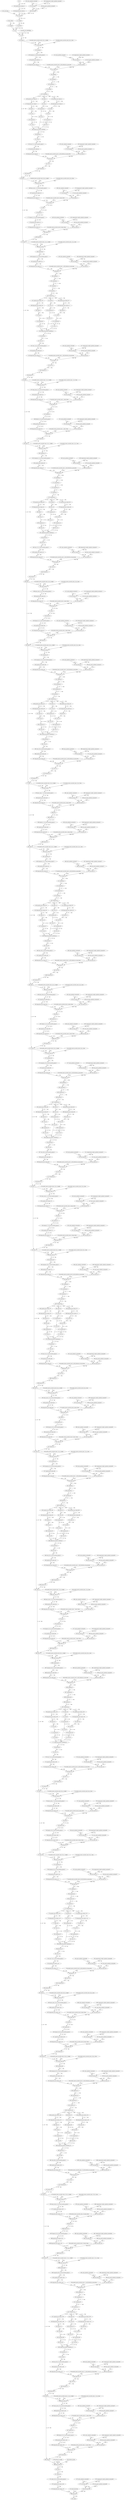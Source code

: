 strict digraph {
"0 class_token" [id=0, type="get_attr"];
"1 encoder_pos_embedding" [id=1, type="get_attr"];
"2 conv_proj_bias" [id=2, type="get_attr"];
"3 encoder_layers_encoder_layer_0_ln_1_weight" [id=3, type="get_attr"];
"4 encoder_layers_encoder_layer_0_ln_1_bias" [id=4, type="get_attr"];
"5 encoder_layers_encoder_layer_0_self_attention_in_proj_bias" [id=5, type="get_attr"];
"6 encoder_layers_encoder_layer_0_self_attention_out_proj_bias" [id=6, type="get_attr"];
"7 encoder_layers_encoder_layer_0_ln_2_weight" [id=7, type="get_attr"];
"8 encoder_layers_encoder_layer_0_ln_2_bias" [id=8, type="get_attr"];
"9 encoder_layers_encoder_layer_0_mlp_0_bias" [id=9, type="get_attr"];
"10 encoder_layers_encoder_layer_0_mlp_3_bias" [id=10, type="get_attr"];
"11 encoder_layers_encoder_layer_1_ln_1_weight" [id=11, type="get_attr"];
"12 encoder_layers_encoder_layer_1_ln_1_bias" [id=12, type="get_attr"];
"13 encoder_layers_encoder_layer_1_self_attention_in_proj_bias" [id=13, type="get_attr"];
"14 encoder_layers_encoder_layer_1_self_attention_out_proj_bias" [id=14, type="get_attr"];
"15 encoder_layers_encoder_layer_1_ln_2_weight" [id=15, type="get_attr"];
"16 encoder_layers_encoder_layer_1_ln_2_bias" [id=16, type="get_attr"];
"17 encoder_layers_encoder_layer_1_mlp_0_bias" [id=17, type="get_attr"];
"18 encoder_layers_encoder_layer_1_mlp_3_bias" [id=18, type="get_attr"];
"19 encoder_layers_encoder_layer_2_ln_1_weight" [id=19, type="get_attr"];
"20 encoder_layers_encoder_layer_2_ln_1_bias" [id=20, type="get_attr"];
"21 encoder_layers_encoder_layer_2_self_attention_in_proj_bias" [id=21, type="get_attr"];
"22 encoder_layers_encoder_layer_2_self_attention_out_proj_bias" [id=22, type="get_attr"];
"23 encoder_layers_encoder_layer_2_ln_2_weight" [id=23, type="get_attr"];
"24 encoder_layers_encoder_layer_2_ln_2_bias" [id=24, type="get_attr"];
"25 encoder_layers_encoder_layer_2_mlp_0_bias" [id=25, type="get_attr"];
"26 encoder_layers_encoder_layer_2_mlp_3_bias" [id=26, type="get_attr"];
"27 encoder_layers_encoder_layer_3_ln_1_weight" [id=27, type="get_attr"];
"28 encoder_layers_encoder_layer_3_ln_1_bias" [id=28, type="get_attr"];
"29 encoder_layers_encoder_layer_3_self_attention_in_proj_bias" [id=29, type="get_attr"];
"30 encoder_layers_encoder_layer_3_self_attention_out_proj_bias" [id=30, type="get_attr"];
"31 encoder_layers_encoder_layer_3_ln_2_weight" [id=31, type="get_attr"];
"32 encoder_layers_encoder_layer_3_ln_2_bias" [id=32, type="get_attr"];
"33 encoder_layers_encoder_layer_3_mlp_0_bias" [id=33, type="get_attr"];
"34 encoder_layers_encoder_layer_3_mlp_3_bias" [id=34, type="get_attr"];
"35 encoder_layers_encoder_layer_4_ln_1_weight" [id=35, type="get_attr"];
"36 encoder_layers_encoder_layer_4_ln_1_bias" [id=36, type="get_attr"];
"37 encoder_layers_encoder_layer_4_self_attention_in_proj_bias" [id=37, type="get_attr"];
"38 encoder_layers_encoder_layer_4_self_attention_out_proj_bias" [id=38, type="get_attr"];
"39 encoder_layers_encoder_layer_4_ln_2_weight" [id=39, type="get_attr"];
"40 encoder_layers_encoder_layer_4_ln_2_bias" [id=40, type="get_attr"];
"41 encoder_layers_encoder_layer_4_mlp_0_bias" [id=41, type="get_attr"];
"42 encoder_layers_encoder_layer_4_mlp_3_bias" [id=42, type="get_attr"];
"43 encoder_layers_encoder_layer_5_ln_1_weight" [id=43, type="get_attr"];
"44 encoder_layers_encoder_layer_5_ln_1_bias" [id=44, type="get_attr"];
"45 encoder_layers_encoder_layer_5_self_attention_in_proj_bias" [id=45, type="get_attr"];
"46 encoder_layers_encoder_layer_5_self_attention_out_proj_bias" [id=46, type="get_attr"];
"47 encoder_layers_encoder_layer_5_ln_2_weight" [id=47, type="get_attr"];
"48 encoder_layers_encoder_layer_5_ln_2_bias" [id=48, type="get_attr"];
"49 encoder_layers_encoder_layer_5_mlp_0_bias" [id=49, type="get_attr"];
"50 encoder_layers_encoder_layer_5_mlp_3_bias" [id=50, type="get_attr"];
"51 encoder_layers_encoder_layer_6_ln_1_weight" [id=51, type="get_attr"];
"52 encoder_layers_encoder_layer_6_ln_1_bias" [id=52, type="get_attr"];
"53 encoder_layers_encoder_layer_6_self_attention_in_proj_bias" [id=53, type="get_attr"];
"54 encoder_layers_encoder_layer_6_self_attention_out_proj_bias" [id=54, type="get_attr"];
"55 encoder_layers_encoder_layer_6_ln_2_weight" [id=55, type="get_attr"];
"56 encoder_layers_encoder_layer_6_ln_2_bias" [id=56, type="get_attr"];
"57 encoder_layers_encoder_layer_6_mlp_0_bias" [id=57, type="get_attr"];
"58 encoder_layers_encoder_layer_6_mlp_3_bias" [id=58, type="get_attr"];
"59 encoder_layers_encoder_layer_7_ln_1_weight" [id=59, type="get_attr"];
"60 encoder_layers_encoder_layer_7_ln_1_bias" [id=60, type="get_attr"];
"61 encoder_layers_encoder_layer_7_self_attention_in_proj_bias" [id=61, type="get_attr"];
"62 encoder_layers_encoder_layer_7_self_attention_out_proj_bias" [id=62, type="get_attr"];
"63 encoder_layers_encoder_layer_7_ln_2_weight" [id=63, type="get_attr"];
"64 encoder_layers_encoder_layer_7_ln_2_bias" [id=64, type="get_attr"];
"65 encoder_layers_encoder_layer_7_mlp_0_bias" [id=65, type="get_attr"];
"66 encoder_layers_encoder_layer_7_mlp_3_bias" [id=66, type="get_attr"];
"67 encoder_layers_encoder_layer_8_ln_1_weight" [id=67, type="get_attr"];
"68 encoder_layers_encoder_layer_8_ln_1_bias" [id=68, type="get_attr"];
"69 encoder_layers_encoder_layer_8_self_attention_in_proj_bias" [id=69, type="get_attr"];
"70 encoder_layers_encoder_layer_8_self_attention_out_proj_bias" [id=70, type="get_attr"];
"71 encoder_layers_encoder_layer_8_ln_2_weight" [id=71, type="get_attr"];
"72 encoder_layers_encoder_layer_8_ln_2_bias" [id=72, type="get_attr"];
"73 encoder_layers_encoder_layer_8_mlp_0_bias" [id=73, type="get_attr"];
"74 encoder_layers_encoder_layer_8_mlp_3_bias" [id=74, type="get_attr"];
"75 encoder_layers_encoder_layer_9_ln_1_weight" [id=75, type="get_attr"];
"76 encoder_layers_encoder_layer_9_ln_1_bias" [id=76, type="get_attr"];
"77 encoder_layers_encoder_layer_9_self_attention_in_proj_bias" [id=77, type="get_attr"];
"78 encoder_layers_encoder_layer_9_self_attention_out_proj_bias" [id=78, type="get_attr"];
"79 encoder_layers_encoder_layer_9_ln_2_weight" [id=79, type="get_attr"];
"80 encoder_layers_encoder_layer_9_ln_2_bias" [id=80, type="get_attr"];
"81 encoder_layers_encoder_layer_9_mlp_0_bias" [id=81, type="get_attr"];
"82 encoder_layers_encoder_layer_9_mlp_3_bias" [id=82, type="get_attr"];
"83 encoder_layers_encoder_layer_10_ln_1_weight" [id=83, type="get_attr"];
"84 encoder_layers_encoder_layer_10_ln_1_bias" [id=84, type="get_attr"];
"85 encoder_layers_encoder_layer_10_self_attention_in_proj_bias" [id=85, type="get_attr"];
"86 encoder_layers_encoder_layer_10_self_attention_out_proj_bias" [id=86, type="get_attr"];
"87 encoder_layers_encoder_layer_10_ln_2_weight" [id=87, type="get_attr"];
"88 encoder_layers_encoder_layer_10_ln_2_bias" [id=88, type="get_attr"];
"89 encoder_layers_encoder_layer_10_mlp_0_bias" [id=89, type="get_attr"];
"90 encoder_layers_encoder_layer_10_mlp_3_bias" [id=90, type="get_attr"];
"91 encoder_layers_encoder_layer_11_ln_1_weight" [id=91, type="get_attr"];
"92 encoder_layers_encoder_layer_11_ln_1_bias" [id=92, type="get_attr"];
"93 encoder_layers_encoder_layer_11_self_attention_in_proj_bias" [id=93, type="get_attr"];
"94 encoder_layers_encoder_layer_11_self_attention_out_proj_bias" [id=94, type="get_attr"];
"95 encoder_layers_encoder_layer_11_ln_2_weight" [id=95, type="get_attr"];
"96 encoder_layers_encoder_layer_11_ln_2_bias" [id=96, type="get_attr"];
"97 encoder_layers_encoder_layer_11_mlp_0_bias" [id=97, type="get_attr"];
"98 encoder_layers_encoder_layer_11_mlp_3_bias" [id=98, type="get_attr"];
"99 encoder_ln_weight" [id=99, type="get_attr"];
"100 encoder_ln_bias" [id=100, type="get_attr"];
"101 heads_head_bias" [id=101, type="get_attr"];
"102 x" [id=102, type=input];
"103 quantize_per_tensor_0" [id=103, type="quantize_per_tensor"];
"104 dequantize_per_tensor_1" [id=104, type="dequantize_per_tensor"];
"105 scale_updated_constant0" [id=105, type="get_attr"];
"106 compressed_weight_updated_constant0" [id=106, type="get_attr"];
"107 mul_tensor" [id=107, type=mul];
"108 zero_point_updated_constant0" [id=108, type="get_attr"];
"109 sub_tensor" [id=109, type=sub];
"110 conv2d" [id=110, type=conv2d];
"111 reshape" [id=111, type=reshape];
"112 permute" [id=112, type=permute];
"113 expand" [id=113, type=expand];
"114 cat" [id=114, type=cat];
"115 add" [id=115, type=add];
"116 dropout" [id=116, type=dropout];
"117 layer_norm" [id=117, type="layer_norm"];
"118 transpose" [id=118, type=transpose];
"119 transpose_0_0_nncf_smooth_quant_0" [id=119, type="call_module"];
"120 quantize_per_tensor_2" [id=120, type="quantize_per_tensor"];
"121 dequantize_per_tensor_3" [id=121, type="dequantize_per_tensor"];
"122 scale_updated_constant1" [id=122, type="get_attr"];
"123 compressed_weight_updated_constant1" [id=123, type="get_attr"];
"124 mul_tensor_1" [id=124, type=mul];
"125 zero_point_updated_constant1" [id=125, type="get_attr"];
"126 sub_tensor_1" [id=126, type=sub];
"127 linear" [id=127, type=linear];
"128 unflatten" [id=128, type=unflatten];
"129 unsqueeze" [id=129, type=unsqueeze];
"130 transpose_1" [id=130, type=transpose];
"131 squeeze" [id=131, type=squeeze];
"132 contiguous" [id=132, type=contiguous];
"133 quantize_per_tensor_4" [id=133, type="quantize_per_tensor"];
"134 dequantize_per_tensor_5" [id=134, type="dequantize_per_tensor"];
"135 select" [id=135, type=select];
"136 quantize_per_tensor_6" [id=136, type="quantize_per_tensor"];
"137 dequantize_per_tensor_7" [id=137, type="dequantize_per_tensor"];
"138 select_1" [id=138, type=select];
"139 select_2" [id=139, type=select];
"140 view" [id=140, type=view];
"141 transpose_2" [id=141, type=transpose];
"142 view_1" [id=142, type=view];
"143 transpose_3" [id=143, type=transpose];
"144 view_2" [id=144, type=view];
"145 transpose_4" [id=145, type=transpose];
"146 view_3" [id=146, type=view];
"147 view_4" [id=147, type=view];
"148 view_5" [id=148, type=view];
"149 scaled_dot_product_attention" [id=149, type="scaled_dot_product_attention"];
"150 permute_1" [id=150, type=permute];
"151 view_6" [id=151, type=view];
"152 view_6_0_0_nncf_smooth_quant_0" [id=152, type="call_module"];
"153 quantize_per_tensor_8" [id=153, type="quantize_per_tensor"];
"154 dequantize_per_tensor_9" [id=154, type="dequantize_per_tensor"];
"155 scale_updated_constant2" [id=155, type="get_attr"];
"156 compressed_weight_updated_constant2" [id=156, type="get_attr"];
"157 mul_tensor_2" [id=157, type=mul];
"158 zero_point_updated_constant2" [id=158, type="get_attr"];
"159 sub_tensor_2" [id=159, type=sub];
"160 linear_1" [id=160, type=linear];
"161 view_7" [id=161, type=view];
"162 transpose_5" [id=162, type=transpose];
"163 dropout_1" [id=163, type=dropout];
"164 add_1" [id=164, type=add];
"165 layer_norm_1" [id=165, type="layer_norm"];
"166 layer_norm_1_0_0_nncf_smooth_quant_0" [id=166, type="call_module"];
"167 quantize_per_tensor_10" [id=167, type="quantize_per_tensor"];
"168 dequantize_per_tensor_11" [id=168, type="dequantize_per_tensor"];
"169 scale_updated_constant3" [id=169, type="get_attr"];
"170 compressed_weight_updated_constant3" [id=170, type="get_attr"];
"171 mul_tensor_3" [id=171, type=mul];
"172 zero_point_updated_constant3" [id=172, type="get_attr"];
"173 sub_tensor_3" [id=173, type=sub];
"174 linear_2" [id=174, type=linear];
"175 gelu" [id=175, type=gelu];
"176 dropout_2" [id=176, type=dropout];
"177 dropout_2_0_0_nncf_smooth_quant_0" [id=177, type="call_module"];
"178 quantize_per_tensor_12" [id=178, type="quantize_per_tensor"];
"179 dequantize_per_tensor_13" [id=179, type="dequantize_per_tensor"];
"180 scale_updated_constant4" [id=180, type="get_attr"];
"181 compressed_weight_updated_constant4" [id=181, type="get_attr"];
"182 mul_tensor_4" [id=182, type=mul];
"183 zero_point_updated_constant4" [id=183, type="get_attr"];
"184 sub_tensor_4" [id=184, type=sub];
"185 linear_3" [id=185, type=linear];
"186 dropout_3" [id=186, type=dropout];
"187 add_2" [id=187, type=add];
"188 layer_norm_2" [id=188, type="layer_norm"];
"189 transpose_6" [id=189, type=transpose];
"190 transpose_6_0_0_nncf_smooth_quant_0" [id=190, type="call_module"];
"191 quantize_per_tensor_14" [id=191, type="quantize_per_tensor"];
"192 dequantize_per_tensor_15" [id=192, type="dequantize_per_tensor"];
"193 scale_updated_constant5" [id=193, type="get_attr"];
"194 compressed_weight_updated_constant5" [id=194, type="get_attr"];
"195 mul_tensor_5" [id=195, type=mul];
"196 zero_point_updated_constant5" [id=196, type="get_attr"];
"197 sub_tensor_5" [id=197, type=sub];
"198 linear_4" [id=198, type=linear];
"199 unflatten_1" [id=199, type=unflatten];
"200 unsqueeze_1" [id=200, type=unsqueeze];
"201 transpose_7" [id=201, type=transpose];
"202 squeeze_1" [id=202, type=squeeze];
"203 contiguous_1" [id=203, type=contiguous];
"204 quantize_per_tensor_16" [id=204, type="quantize_per_tensor"];
"205 dequantize_per_tensor_17" [id=205, type="dequantize_per_tensor"];
"206 select_3" [id=206, type=select];
"207 quantize_per_tensor_18" [id=207, type="quantize_per_tensor"];
"208 dequantize_per_tensor_19" [id=208, type="dequantize_per_tensor"];
"209 select_4" [id=209, type=select];
"210 select_5" [id=210, type=select];
"211 view_8" [id=211, type=view];
"212 transpose_8" [id=212, type=transpose];
"213 view_9" [id=213, type=view];
"214 transpose_9" [id=214, type=transpose];
"215 view_10" [id=215, type=view];
"216 transpose_10" [id=216, type=transpose];
"217 view_11" [id=217, type=view];
"218 view_12" [id=218, type=view];
"219 view_13" [id=219, type=view];
"220 scaled_dot_product_attention_1" [id=220, type="scaled_dot_product_attention"];
"221 permute_2" [id=221, type=permute];
"222 view_14" [id=222, type=view];
"223 view_14_0_0_nncf_smooth_quant_0" [id=223, type="call_module"];
"224 quantize_per_tensor_20" [id=224, type="quantize_per_tensor"];
"225 dequantize_per_tensor_21" [id=225, type="dequantize_per_tensor"];
"226 scale_updated_constant6" [id=226, type="get_attr"];
"227 compressed_weight_updated_constant6" [id=227, type="get_attr"];
"228 mul_tensor_6" [id=228, type=mul];
"229 zero_point_updated_constant6" [id=229, type="get_attr"];
"230 sub_tensor_6" [id=230, type=sub];
"231 linear_5" [id=231, type=linear];
"232 view_15" [id=232, type=view];
"233 transpose_11" [id=233, type=transpose];
"234 dropout_4" [id=234, type=dropout];
"235 add_3" [id=235, type=add];
"236 layer_norm_3" [id=236, type="layer_norm"];
"237 layer_norm_3_0_0_nncf_smooth_quant_0" [id=237, type="call_module"];
"238 quantize_per_tensor_22" [id=238, type="quantize_per_tensor"];
"239 dequantize_per_tensor_23" [id=239, type="dequantize_per_tensor"];
"240 scale_updated_constant7" [id=240, type="get_attr"];
"241 compressed_weight_updated_constant7" [id=241, type="get_attr"];
"242 mul_tensor_7" [id=242, type=mul];
"243 zero_point_updated_constant7" [id=243, type="get_attr"];
"244 sub_tensor_7" [id=244, type=sub];
"245 linear_6" [id=245, type=linear];
"246 gelu_1" [id=246, type=gelu];
"247 dropout_5" [id=247, type=dropout];
"248 dropout_5_0_0_nncf_smooth_quant_0" [id=248, type="call_module"];
"249 quantize_per_tensor_24" [id=249, type="quantize_per_tensor"];
"250 dequantize_per_tensor_25" [id=250, type="dequantize_per_tensor"];
"251 scale_updated_constant8" [id=251, type="get_attr"];
"252 compressed_weight_updated_constant8" [id=252, type="get_attr"];
"253 mul_tensor_8" [id=253, type=mul];
"254 zero_point_updated_constant8" [id=254, type="get_attr"];
"255 sub_tensor_8" [id=255, type=sub];
"256 linear_7" [id=256, type=linear];
"257 dropout_6" [id=257, type=dropout];
"258 add_4" [id=258, type=add];
"259 layer_norm_4" [id=259, type="layer_norm"];
"260 transpose_12" [id=260, type=transpose];
"261 transpose_12_0_0_nncf_smooth_quant_0" [id=261, type="call_module"];
"262 quantize_per_tensor_26" [id=262, type="quantize_per_tensor"];
"263 dequantize_per_tensor_27" [id=263, type="dequantize_per_tensor"];
"264 scale_updated_constant9" [id=264, type="get_attr"];
"265 compressed_weight_updated_constant9" [id=265, type="get_attr"];
"266 mul_tensor_9" [id=266, type=mul];
"267 zero_point_updated_constant9" [id=267, type="get_attr"];
"268 sub_tensor_9" [id=268, type=sub];
"269 linear_8" [id=269, type=linear];
"270 unflatten_2" [id=270, type=unflatten];
"271 unsqueeze_2" [id=271, type=unsqueeze];
"272 transpose_13" [id=272, type=transpose];
"273 squeeze_2" [id=273, type=squeeze];
"274 contiguous_2" [id=274, type=contiguous];
"275 quantize_per_tensor_28" [id=275, type="quantize_per_tensor"];
"276 dequantize_per_tensor_29" [id=276, type="dequantize_per_tensor"];
"277 select_6" [id=277, type=select];
"278 quantize_per_tensor_30" [id=278, type="quantize_per_tensor"];
"279 dequantize_per_tensor_31" [id=279, type="dequantize_per_tensor"];
"280 select_7" [id=280, type=select];
"281 select_8" [id=281, type=select];
"282 view_16" [id=282, type=view];
"283 transpose_14" [id=283, type=transpose];
"284 view_17" [id=284, type=view];
"285 transpose_15" [id=285, type=transpose];
"286 view_18" [id=286, type=view];
"287 transpose_16" [id=287, type=transpose];
"288 view_19" [id=288, type=view];
"289 view_20" [id=289, type=view];
"290 view_21" [id=290, type=view];
"291 scaled_dot_product_attention_2" [id=291, type="scaled_dot_product_attention"];
"292 permute_3" [id=292, type=permute];
"293 view_22" [id=293, type=view];
"294 view_22_0_0_nncf_smooth_quant_0" [id=294, type="call_module"];
"295 quantize_per_tensor_32" [id=295, type="quantize_per_tensor"];
"296 dequantize_per_tensor_33" [id=296, type="dequantize_per_tensor"];
"297 scale_updated_constant10" [id=297, type="get_attr"];
"298 compressed_weight_updated_constant10" [id=298, type="get_attr"];
"299 mul_tensor_10" [id=299, type=mul];
"300 zero_point_updated_constant10" [id=300, type="get_attr"];
"301 sub_tensor_10" [id=301, type=sub];
"302 linear_9" [id=302, type=linear];
"303 view_23" [id=303, type=view];
"304 transpose_17" [id=304, type=transpose];
"305 dropout_7" [id=305, type=dropout];
"306 add_5" [id=306, type=add];
"307 layer_norm_5" [id=307, type="layer_norm"];
"308 layer_norm_5_0_0_nncf_smooth_quant_0" [id=308, type="call_module"];
"309 quantize_per_tensor_34" [id=309, type="quantize_per_tensor"];
"310 dequantize_per_tensor_35" [id=310, type="dequantize_per_tensor"];
"311 scale_updated_constant11" [id=311, type="get_attr"];
"312 compressed_weight_updated_constant11" [id=312, type="get_attr"];
"313 mul_tensor_11" [id=313, type=mul];
"314 zero_point_updated_constant11" [id=314, type="get_attr"];
"315 sub_tensor_11" [id=315, type=sub];
"316 linear_10" [id=316, type=linear];
"317 gelu_2" [id=317, type=gelu];
"318 dropout_8" [id=318, type=dropout];
"319 dropout_8_0_0_nncf_smooth_quant_0" [id=319, type="call_module"];
"320 quantize_per_tensor_36" [id=320, type="quantize_per_tensor"];
"321 dequantize_per_tensor_37" [id=321, type="dequantize_per_tensor"];
"322 scale_updated_constant12" [id=322, type="get_attr"];
"323 compressed_weight_updated_constant12" [id=323, type="get_attr"];
"324 mul_tensor_12" [id=324, type=mul];
"325 zero_point_updated_constant12" [id=325, type="get_attr"];
"326 sub_tensor_12" [id=326, type=sub];
"327 linear_11" [id=327, type=linear];
"328 dropout_9" [id=328, type=dropout];
"329 add_6" [id=329, type=add];
"330 layer_norm_6" [id=330, type="layer_norm"];
"331 transpose_18" [id=331, type=transpose];
"332 transpose_18_0_0_nncf_smooth_quant_0" [id=332, type="call_module"];
"333 quantize_per_tensor_38" [id=333, type="quantize_per_tensor"];
"334 dequantize_per_tensor_39" [id=334, type="dequantize_per_tensor"];
"335 scale_updated_constant13" [id=335, type="get_attr"];
"336 compressed_weight_updated_constant13" [id=336, type="get_attr"];
"337 mul_tensor_13" [id=337, type=mul];
"338 zero_point_updated_constant13" [id=338, type="get_attr"];
"339 sub_tensor_13" [id=339, type=sub];
"340 linear_12" [id=340, type=linear];
"341 unflatten_3" [id=341, type=unflatten];
"342 unsqueeze_3" [id=342, type=unsqueeze];
"343 transpose_19" [id=343, type=transpose];
"344 squeeze_3" [id=344, type=squeeze];
"345 contiguous_3" [id=345, type=contiguous];
"346 quantize_per_tensor_40" [id=346, type="quantize_per_tensor"];
"347 dequantize_per_tensor_41" [id=347, type="dequantize_per_tensor"];
"348 select_9" [id=348, type=select];
"349 quantize_per_tensor_42" [id=349, type="quantize_per_tensor"];
"350 dequantize_per_tensor_43" [id=350, type="dequantize_per_tensor"];
"351 select_10" [id=351, type=select];
"352 select_11" [id=352, type=select];
"353 view_24" [id=353, type=view];
"354 transpose_20" [id=354, type=transpose];
"355 view_25" [id=355, type=view];
"356 transpose_21" [id=356, type=transpose];
"357 view_26" [id=357, type=view];
"358 transpose_22" [id=358, type=transpose];
"359 view_27" [id=359, type=view];
"360 view_28" [id=360, type=view];
"361 view_29" [id=361, type=view];
"362 scaled_dot_product_attention_3" [id=362, type="scaled_dot_product_attention"];
"363 permute_4" [id=363, type=permute];
"364 view_30" [id=364, type=view];
"365 view_30_0_0_nncf_smooth_quant_0" [id=365, type="call_module"];
"366 quantize_per_tensor_44" [id=366, type="quantize_per_tensor"];
"367 dequantize_per_tensor_45" [id=367, type="dequantize_per_tensor"];
"368 scale_updated_constant14" [id=368, type="get_attr"];
"369 compressed_weight_updated_constant14" [id=369, type="get_attr"];
"370 mul_tensor_14" [id=370, type=mul];
"371 zero_point_updated_constant14" [id=371, type="get_attr"];
"372 sub_tensor_14" [id=372, type=sub];
"373 linear_13" [id=373, type=linear];
"374 view_31" [id=374, type=view];
"375 transpose_23" [id=375, type=transpose];
"376 dropout_10" [id=376, type=dropout];
"377 add_7" [id=377, type=add];
"378 layer_norm_7" [id=378, type="layer_norm"];
"379 layer_norm_7_0_0_nncf_smooth_quant_0" [id=379, type="call_module"];
"380 quantize_per_tensor_46" [id=380, type="quantize_per_tensor"];
"381 dequantize_per_tensor_47" [id=381, type="dequantize_per_tensor"];
"382 scale_updated_constant15" [id=382, type="get_attr"];
"383 compressed_weight_updated_constant15" [id=383, type="get_attr"];
"384 mul_tensor_15" [id=384, type=mul];
"385 zero_point_updated_constant15" [id=385, type="get_attr"];
"386 sub_tensor_15" [id=386, type=sub];
"387 linear_14" [id=387, type=linear];
"388 gelu_3" [id=388, type=gelu];
"389 dropout_11" [id=389, type=dropout];
"390 dropout_11_0_0_nncf_smooth_quant_0" [id=390, type="call_module"];
"391 quantize_per_tensor_48" [id=391, type="quantize_per_tensor"];
"392 dequantize_per_tensor_49" [id=392, type="dequantize_per_tensor"];
"393 scale_updated_constant16" [id=393, type="get_attr"];
"394 compressed_weight_updated_constant16" [id=394, type="get_attr"];
"395 mul_tensor_16" [id=395, type=mul];
"396 zero_point_updated_constant16" [id=396, type="get_attr"];
"397 sub_tensor_16" [id=397, type=sub];
"398 linear_15" [id=398, type=linear];
"399 dropout_12" [id=399, type=dropout];
"400 add_8" [id=400, type=add];
"401 layer_norm_8" [id=401, type="layer_norm"];
"402 transpose_24" [id=402, type=transpose];
"403 transpose_24_0_0_nncf_smooth_quant_0" [id=403, type="call_module"];
"404 quantize_per_tensor_50" [id=404, type="quantize_per_tensor"];
"405 dequantize_per_tensor_51" [id=405, type="dequantize_per_tensor"];
"406 scale_updated_constant17" [id=406, type="get_attr"];
"407 compressed_weight_updated_constant17" [id=407, type="get_attr"];
"408 mul_tensor_17" [id=408, type=mul];
"409 zero_point_updated_constant17" [id=409, type="get_attr"];
"410 sub_tensor_17" [id=410, type=sub];
"411 linear_16" [id=411, type=linear];
"412 unflatten_4" [id=412, type=unflatten];
"413 unsqueeze_4" [id=413, type=unsqueeze];
"414 transpose_25" [id=414, type=transpose];
"415 squeeze_4" [id=415, type=squeeze];
"416 contiguous_4" [id=416, type=contiguous];
"417 quantize_per_tensor_52" [id=417, type="quantize_per_tensor"];
"418 dequantize_per_tensor_53" [id=418, type="dequantize_per_tensor"];
"419 select_12" [id=419, type=select];
"420 quantize_per_tensor_54" [id=420, type="quantize_per_tensor"];
"421 dequantize_per_tensor_55" [id=421, type="dequantize_per_tensor"];
"422 select_13" [id=422, type=select];
"423 select_14" [id=423, type=select];
"424 view_32" [id=424, type=view];
"425 transpose_26" [id=425, type=transpose];
"426 view_33" [id=426, type=view];
"427 transpose_27" [id=427, type=transpose];
"428 view_34" [id=428, type=view];
"429 transpose_28" [id=429, type=transpose];
"430 view_35" [id=430, type=view];
"431 view_36" [id=431, type=view];
"432 view_37" [id=432, type=view];
"433 scaled_dot_product_attention_4" [id=433, type="scaled_dot_product_attention"];
"434 permute_5" [id=434, type=permute];
"435 view_38" [id=435, type=view];
"436 view_38_0_0_nncf_smooth_quant_0" [id=436, type="call_module"];
"437 quantize_per_tensor_56" [id=437, type="quantize_per_tensor"];
"438 dequantize_per_tensor_57" [id=438, type="dequantize_per_tensor"];
"439 scale_updated_constant18" [id=439, type="get_attr"];
"440 compressed_weight_updated_constant18" [id=440, type="get_attr"];
"441 mul_tensor_18" [id=441, type=mul];
"442 zero_point_updated_constant18" [id=442, type="get_attr"];
"443 sub_tensor_18" [id=443, type=sub];
"444 linear_17" [id=444, type=linear];
"445 view_39" [id=445, type=view];
"446 transpose_29" [id=446, type=transpose];
"447 dropout_13" [id=447, type=dropout];
"448 add_9" [id=448, type=add];
"449 layer_norm_9" [id=449, type="layer_norm"];
"450 layer_norm_9_0_0_nncf_smooth_quant_0" [id=450, type="call_module"];
"451 quantize_per_tensor_58" [id=451, type="quantize_per_tensor"];
"452 dequantize_per_tensor_59" [id=452, type="dequantize_per_tensor"];
"453 scale_updated_constant19" [id=453, type="get_attr"];
"454 compressed_weight_updated_constant19" [id=454, type="get_attr"];
"455 mul_tensor_19" [id=455, type=mul];
"456 zero_point_updated_constant19" [id=456, type="get_attr"];
"457 sub_tensor_19" [id=457, type=sub];
"458 linear_18" [id=458, type=linear];
"459 gelu_4" [id=459, type=gelu];
"460 dropout_14" [id=460, type=dropout];
"461 dropout_14_0_0_nncf_smooth_quant_0" [id=461, type="call_module"];
"462 quantize_per_tensor_60" [id=462, type="quantize_per_tensor"];
"463 dequantize_per_tensor_61" [id=463, type="dequantize_per_tensor"];
"464 scale_updated_constant20" [id=464, type="get_attr"];
"465 compressed_weight_updated_constant20" [id=465, type="get_attr"];
"466 mul_tensor_20" [id=466, type=mul];
"467 zero_point_updated_constant20" [id=467, type="get_attr"];
"468 sub_tensor_20" [id=468, type=sub];
"469 linear_19" [id=469, type=linear];
"470 dropout_15" [id=470, type=dropout];
"471 add_10" [id=471, type=add];
"472 layer_norm_10" [id=472, type="layer_norm"];
"473 transpose_30" [id=473, type=transpose];
"474 transpose_30_0_0_nncf_smooth_quant_0" [id=474, type="call_module"];
"475 quantize_per_tensor_62" [id=475, type="quantize_per_tensor"];
"476 dequantize_per_tensor_63" [id=476, type="dequantize_per_tensor"];
"477 scale_updated_constant21" [id=477, type="get_attr"];
"478 compressed_weight_updated_constant21" [id=478, type="get_attr"];
"479 mul_tensor_21" [id=479, type=mul];
"480 zero_point_updated_constant21" [id=480, type="get_attr"];
"481 sub_tensor_21" [id=481, type=sub];
"482 linear_20" [id=482, type=linear];
"483 unflatten_5" [id=483, type=unflatten];
"484 unsqueeze_5" [id=484, type=unsqueeze];
"485 transpose_31" [id=485, type=transpose];
"486 squeeze_5" [id=486, type=squeeze];
"487 contiguous_5" [id=487, type=contiguous];
"488 quantize_per_tensor_64" [id=488, type="quantize_per_tensor"];
"489 dequantize_per_tensor_65" [id=489, type="dequantize_per_tensor"];
"490 select_15" [id=490, type=select];
"491 quantize_per_tensor_66" [id=491, type="quantize_per_tensor"];
"492 dequantize_per_tensor_67" [id=492, type="dequantize_per_tensor"];
"493 select_16" [id=493, type=select];
"494 select_17" [id=494, type=select];
"495 view_40" [id=495, type=view];
"496 transpose_32" [id=496, type=transpose];
"497 view_41" [id=497, type=view];
"498 transpose_33" [id=498, type=transpose];
"499 view_42" [id=499, type=view];
"500 transpose_34" [id=500, type=transpose];
"501 view_43" [id=501, type=view];
"502 view_44" [id=502, type=view];
"503 view_45" [id=503, type=view];
"504 scaled_dot_product_attention_5" [id=504, type="scaled_dot_product_attention"];
"505 permute_6" [id=505, type=permute];
"506 view_46" [id=506, type=view];
"507 view_46_0_0_nncf_smooth_quant_0" [id=507, type="call_module"];
"508 quantize_per_tensor_68" [id=508, type="quantize_per_tensor"];
"509 dequantize_per_tensor_69" [id=509, type="dequantize_per_tensor"];
"510 scale_updated_constant22" [id=510, type="get_attr"];
"511 compressed_weight_updated_constant22" [id=511, type="get_attr"];
"512 mul_tensor_22" [id=512, type=mul];
"513 zero_point_updated_constant22" [id=513, type="get_attr"];
"514 sub_tensor_22" [id=514, type=sub];
"515 linear_21" [id=515, type=linear];
"516 view_47" [id=516, type=view];
"517 transpose_35" [id=517, type=transpose];
"518 dropout_16" [id=518, type=dropout];
"519 add_11" [id=519, type=add];
"520 layer_norm_11" [id=520, type="layer_norm"];
"521 layer_norm_11_0_0_nncf_smooth_quant_0" [id=521, type="call_module"];
"522 quantize_per_tensor_70" [id=522, type="quantize_per_tensor"];
"523 dequantize_per_tensor_71" [id=523, type="dequantize_per_tensor"];
"524 scale_updated_constant23" [id=524, type="get_attr"];
"525 compressed_weight_updated_constant23" [id=525, type="get_attr"];
"526 mul_tensor_23" [id=526, type=mul];
"527 zero_point_updated_constant23" [id=527, type="get_attr"];
"528 sub_tensor_23" [id=528, type=sub];
"529 linear_22" [id=529, type=linear];
"530 gelu_5" [id=530, type=gelu];
"531 dropout_17" [id=531, type=dropout];
"532 dropout_17_0_0_nncf_smooth_quant_0" [id=532, type="call_module"];
"533 quantize_per_tensor_72" [id=533, type="quantize_per_tensor"];
"534 dequantize_per_tensor_73" [id=534, type="dequantize_per_tensor"];
"535 scale_updated_constant24" [id=535, type="get_attr"];
"536 compressed_weight_updated_constant24" [id=536, type="get_attr"];
"537 mul_tensor_24" [id=537, type=mul];
"538 zero_point_updated_constant24" [id=538, type="get_attr"];
"539 sub_tensor_24" [id=539, type=sub];
"540 linear_23" [id=540, type=linear];
"541 dropout_18" [id=541, type=dropout];
"542 add_12" [id=542, type=add];
"543 layer_norm_12" [id=543, type="layer_norm"];
"544 transpose_36" [id=544, type=transpose];
"545 transpose_36_0_0_nncf_smooth_quant_0" [id=545, type="call_module"];
"546 quantize_per_tensor_74" [id=546, type="quantize_per_tensor"];
"547 dequantize_per_tensor_75" [id=547, type="dequantize_per_tensor"];
"548 scale_updated_constant25" [id=548, type="get_attr"];
"549 compressed_weight_updated_constant25" [id=549, type="get_attr"];
"550 mul_tensor_25" [id=550, type=mul];
"551 zero_point_updated_constant25" [id=551, type="get_attr"];
"552 sub_tensor_25" [id=552, type=sub];
"553 linear_24" [id=553, type=linear];
"554 unflatten_6" [id=554, type=unflatten];
"555 unsqueeze_6" [id=555, type=unsqueeze];
"556 transpose_37" [id=556, type=transpose];
"557 squeeze_6" [id=557, type=squeeze];
"558 contiguous_6" [id=558, type=contiguous];
"559 quantize_per_tensor_76" [id=559, type="quantize_per_tensor"];
"560 dequantize_per_tensor_77" [id=560, type="dequantize_per_tensor"];
"561 select_18" [id=561, type=select];
"562 quantize_per_tensor_78" [id=562, type="quantize_per_tensor"];
"563 dequantize_per_tensor_79" [id=563, type="dequantize_per_tensor"];
"564 select_19" [id=564, type=select];
"565 select_20" [id=565, type=select];
"566 view_48" [id=566, type=view];
"567 transpose_38" [id=567, type=transpose];
"568 view_49" [id=568, type=view];
"569 transpose_39" [id=569, type=transpose];
"570 view_50" [id=570, type=view];
"571 transpose_40" [id=571, type=transpose];
"572 view_51" [id=572, type=view];
"573 view_52" [id=573, type=view];
"574 view_53" [id=574, type=view];
"575 scaled_dot_product_attention_6" [id=575, type="scaled_dot_product_attention"];
"576 permute_7" [id=576, type=permute];
"577 view_54" [id=577, type=view];
"578 view_54_0_0_nncf_smooth_quant_0" [id=578, type="call_module"];
"579 quantize_per_tensor_80" [id=579, type="quantize_per_tensor"];
"580 dequantize_per_tensor_81" [id=580, type="dequantize_per_tensor"];
"581 scale_updated_constant26" [id=581, type="get_attr"];
"582 compressed_weight_updated_constant26" [id=582, type="get_attr"];
"583 mul_tensor_26" [id=583, type=mul];
"584 zero_point_updated_constant26" [id=584, type="get_attr"];
"585 sub_tensor_26" [id=585, type=sub];
"586 linear_25" [id=586, type=linear];
"587 view_55" [id=587, type=view];
"588 transpose_41" [id=588, type=transpose];
"589 dropout_19" [id=589, type=dropout];
"590 add_13" [id=590, type=add];
"591 layer_norm_13" [id=591, type="layer_norm"];
"592 layer_norm_13_0_0_nncf_smooth_quant_0" [id=592, type="call_module"];
"593 quantize_per_tensor_82" [id=593, type="quantize_per_tensor"];
"594 dequantize_per_tensor_83" [id=594, type="dequantize_per_tensor"];
"595 scale_updated_constant27" [id=595, type="get_attr"];
"596 compressed_weight_updated_constant27" [id=596, type="get_attr"];
"597 mul_tensor_27" [id=597, type=mul];
"598 zero_point_updated_constant27" [id=598, type="get_attr"];
"599 sub_tensor_27" [id=599, type=sub];
"600 linear_26" [id=600, type=linear];
"601 gelu_6" [id=601, type=gelu];
"602 dropout_20" [id=602, type=dropout];
"603 dropout_20_0_0_nncf_smooth_quant_0" [id=603, type="call_module"];
"604 quantize_per_tensor_84" [id=604, type="quantize_per_tensor"];
"605 dequantize_per_tensor_85" [id=605, type="dequantize_per_tensor"];
"606 scale_updated_constant28" [id=606, type="get_attr"];
"607 compressed_weight_updated_constant28" [id=607, type="get_attr"];
"608 mul_tensor_28" [id=608, type=mul];
"609 zero_point_updated_constant28" [id=609, type="get_attr"];
"610 sub_tensor_28" [id=610, type=sub];
"611 linear_27" [id=611, type=linear];
"612 dropout_21" [id=612, type=dropout];
"613 add_14" [id=613, type=add];
"614 layer_norm_14" [id=614, type="layer_norm"];
"615 transpose_42" [id=615, type=transpose];
"616 transpose_42_0_0_nncf_smooth_quant_0" [id=616, type="call_module"];
"617 quantize_per_tensor_86" [id=617, type="quantize_per_tensor"];
"618 dequantize_per_tensor_87" [id=618, type="dequantize_per_tensor"];
"619 scale_updated_constant29" [id=619, type="get_attr"];
"620 compressed_weight_updated_constant29" [id=620, type="get_attr"];
"621 mul_tensor_29" [id=621, type=mul];
"622 zero_point_updated_constant29" [id=622, type="get_attr"];
"623 sub_tensor_29" [id=623, type=sub];
"624 linear_28" [id=624, type=linear];
"625 unflatten_7" [id=625, type=unflatten];
"626 unsqueeze_7" [id=626, type=unsqueeze];
"627 transpose_43" [id=627, type=transpose];
"628 squeeze_7" [id=628, type=squeeze];
"629 contiguous_7" [id=629, type=contiguous];
"630 quantize_per_tensor_88" [id=630, type="quantize_per_tensor"];
"631 dequantize_per_tensor_89" [id=631, type="dequantize_per_tensor"];
"632 select_21" [id=632, type=select];
"633 quantize_per_tensor_90" [id=633, type="quantize_per_tensor"];
"634 dequantize_per_tensor_91" [id=634, type="dequantize_per_tensor"];
"635 select_22" [id=635, type=select];
"636 select_23" [id=636, type=select];
"637 view_56" [id=637, type=view];
"638 transpose_44" [id=638, type=transpose];
"639 view_57" [id=639, type=view];
"640 transpose_45" [id=640, type=transpose];
"641 view_58" [id=641, type=view];
"642 transpose_46" [id=642, type=transpose];
"643 view_59" [id=643, type=view];
"644 view_60" [id=644, type=view];
"645 view_61" [id=645, type=view];
"646 scaled_dot_product_attention_7" [id=646, type="scaled_dot_product_attention"];
"647 permute_8" [id=647, type=permute];
"648 view_62" [id=648, type=view];
"649 view_62_0_0_nncf_smooth_quant_0" [id=649, type="call_module"];
"650 quantize_per_tensor_92" [id=650, type="quantize_per_tensor"];
"651 dequantize_per_tensor_93" [id=651, type="dequantize_per_tensor"];
"652 scale_updated_constant30" [id=652, type="get_attr"];
"653 compressed_weight_updated_constant30" [id=653, type="get_attr"];
"654 mul_tensor_30" [id=654, type=mul];
"655 zero_point_updated_constant30" [id=655, type="get_attr"];
"656 sub_tensor_30" [id=656, type=sub];
"657 linear_29" [id=657, type=linear];
"658 view_63" [id=658, type=view];
"659 transpose_47" [id=659, type=transpose];
"660 dropout_22" [id=660, type=dropout];
"661 add_15" [id=661, type=add];
"662 layer_norm_15" [id=662, type="layer_norm"];
"663 layer_norm_15_0_0_nncf_smooth_quant_0" [id=663, type="call_module"];
"664 quantize_per_tensor_94" [id=664, type="quantize_per_tensor"];
"665 dequantize_per_tensor_95" [id=665, type="dequantize_per_tensor"];
"666 scale_updated_constant31" [id=666, type="get_attr"];
"667 compressed_weight_updated_constant31" [id=667, type="get_attr"];
"668 mul_tensor_31" [id=668, type=mul];
"669 zero_point_updated_constant31" [id=669, type="get_attr"];
"670 sub_tensor_31" [id=670, type=sub];
"671 linear_30" [id=671, type=linear];
"672 gelu_7" [id=672, type=gelu];
"673 dropout_23" [id=673, type=dropout];
"674 dropout_23_0_0_nncf_smooth_quant_0" [id=674, type="call_module"];
"675 quantize_per_tensor_96" [id=675, type="quantize_per_tensor"];
"676 dequantize_per_tensor_97" [id=676, type="dequantize_per_tensor"];
"677 scale_updated_constant32" [id=677, type="get_attr"];
"678 compressed_weight_updated_constant32" [id=678, type="get_attr"];
"679 mul_tensor_32" [id=679, type=mul];
"680 zero_point_updated_constant32" [id=680, type="get_attr"];
"681 sub_tensor_32" [id=681, type=sub];
"682 linear_31" [id=682, type=linear];
"683 dropout_24" [id=683, type=dropout];
"684 add_16" [id=684, type=add];
"685 layer_norm_16" [id=685, type="layer_norm"];
"686 transpose_48" [id=686, type=transpose];
"687 transpose_48_0_0_nncf_smooth_quant_0" [id=687, type="call_module"];
"688 quantize_per_tensor_98" [id=688, type="quantize_per_tensor"];
"689 dequantize_per_tensor_99" [id=689, type="dequantize_per_tensor"];
"690 scale_updated_constant33" [id=690, type="get_attr"];
"691 compressed_weight_updated_constant33" [id=691, type="get_attr"];
"692 mul_tensor_33" [id=692, type=mul];
"693 zero_point_updated_constant33" [id=693, type="get_attr"];
"694 sub_tensor_33" [id=694, type=sub];
"695 linear_32" [id=695, type=linear];
"696 unflatten_8" [id=696, type=unflatten];
"697 unsqueeze_8" [id=697, type=unsqueeze];
"698 transpose_49" [id=698, type=transpose];
"699 squeeze_8" [id=699, type=squeeze];
"700 contiguous_8" [id=700, type=contiguous];
"701 quantize_per_tensor_100" [id=701, type="quantize_per_tensor"];
"702 dequantize_per_tensor_101" [id=702, type="dequantize_per_tensor"];
"703 select_24" [id=703, type=select];
"704 quantize_per_tensor_102" [id=704, type="quantize_per_tensor"];
"705 dequantize_per_tensor_103" [id=705, type="dequantize_per_tensor"];
"706 select_25" [id=706, type=select];
"707 select_26" [id=707, type=select];
"708 view_64" [id=708, type=view];
"709 transpose_50" [id=709, type=transpose];
"710 view_65" [id=710, type=view];
"711 transpose_51" [id=711, type=transpose];
"712 view_66" [id=712, type=view];
"713 transpose_52" [id=713, type=transpose];
"714 view_67" [id=714, type=view];
"715 view_68" [id=715, type=view];
"716 view_69" [id=716, type=view];
"717 scaled_dot_product_attention_8" [id=717, type="scaled_dot_product_attention"];
"718 permute_9" [id=718, type=permute];
"719 view_70" [id=719, type=view];
"720 view_70_0_0_nncf_smooth_quant_0" [id=720, type="call_module"];
"721 quantize_per_tensor_104" [id=721, type="quantize_per_tensor"];
"722 dequantize_per_tensor_105" [id=722, type="dequantize_per_tensor"];
"723 scale_updated_constant34" [id=723, type="get_attr"];
"724 compressed_weight_updated_constant34" [id=724, type="get_attr"];
"725 mul_tensor_34" [id=725, type=mul];
"726 zero_point_updated_constant34" [id=726, type="get_attr"];
"727 sub_tensor_34" [id=727, type=sub];
"728 linear_33" [id=728, type=linear];
"729 view_71" [id=729, type=view];
"730 transpose_53" [id=730, type=transpose];
"731 dropout_25" [id=731, type=dropout];
"732 add_17" [id=732, type=add];
"733 layer_norm_17" [id=733, type="layer_norm"];
"734 layer_norm_17_0_0_nncf_smooth_quant_0" [id=734, type="call_module"];
"735 quantize_per_tensor_106" [id=735, type="quantize_per_tensor"];
"736 dequantize_per_tensor_107" [id=736, type="dequantize_per_tensor"];
"737 scale_updated_constant35" [id=737, type="get_attr"];
"738 compressed_weight_updated_constant35" [id=738, type="get_attr"];
"739 mul_tensor_35" [id=739, type=mul];
"740 zero_point_updated_constant35" [id=740, type="get_attr"];
"741 sub_tensor_35" [id=741, type=sub];
"742 linear_34" [id=742, type=linear];
"743 gelu_8" [id=743, type=gelu];
"744 dropout_26" [id=744, type=dropout];
"745 dropout_26_0_0_nncf_smooth_quant_0" [id=745, type="call_module"];
"746 quantize_per_tensor_108" [id=746, type="quantize_per_tensor"];
"747 dequantize_per_tensor_109" [id=747, type="dequantize_per_tensor"];
"748 scale_updated_constant36" [id=748, type="get_attr"];
"749 compressed_weight_updated_constant36" [id=749, type="get_attr"];
"750 mul_tensor_36" [id=750, type=mul];
"751 zero_point_updated_constant36" [id=751, type="get_attr"];
"752 sub_tensor_36" [id=752, type=sub];
"753 linear_35" [id=753, type=linear];
"754 dropout_27" [id=754, type=dropout];
"755 add_18" [id=755, type=add];
"756 layer_norm_18" [id=756, type="layer_norm"];
"757 transpose_54" [id=757, type=transpose];
"758 transpose_54_0_0_nncf_smooth_quant_0" [id=758, type="call_module"];
"759 quantize_per_tensor_110" [id=759, type="quantize_per_tensor"];
"760 dequantize_per_tensor_111" [id=760, type="dequantize_per_tensor"];
"761 scale_updated_constant37" [id=761, type="get_attr"];
"762 compressed_weight_updated_constant37" [id=762, type="get_attr"];
"763 mul_tensor_37" [id=763, type=mul];
"764 zero_point_updated_constant37" [id=764, type="get_attr"];
"765 sub_tensor_37" [id=765, type=sub];
"766 linear_36" [id=766, type=linear];
"767 unflatten_9" [id=767, type=unflatten];
"768 unsqueeze_9" [id=768, type=unsqueeze];
"769 transpose_55" [id=769, type=transpose];
"770 squeeze_9" [id=770, type=squeeze];
"771 contiguous_9" [id=771, type=contiguous];
"772 quantize_per_tensor_112" [id=772, type="quantize_per_tensor"];
"773 dequantize_per_tensor_113" [id=773, type="dequantize_per_tensor"];
"774 select_27" [id=774, type=select];
"775 quantize_per_tensor_114" [id=775, type="quantize_per_tensor"];
"776 dequantize_per_tensor_115" [id=776, type="dequantize_per_tensor"];
"777 select_28" [id=777, type=select];
"778 select_29" [id=778, type=select];
"779 view_72" [id=779, type=view];
"780 transpose_56" [id=780, type=transpose];
"781 view_73" [id=781, type=view];
"782 transpose_57" [id=782, type=transpose];
"783 view_74" [id=783, type=view];
"784 transpose_58" [id=784, type=transpose];
"785 view_75" [id=785, type=view];
"786 view_76" [id=786, type=view];
"787 view_77" [id=787, type=view];
"788 scaled_dot_product_attention_9" [id=788, type="scaled_dot_product_attention"];
"789 permute_10" [id=789, type=permute];
"790 view_78" [id=790, type=view];
"791 view_78_0_0_nncf_smooth_quant_0" [id=791, type="call_module"];
"792 quantize_per_tensor_116" [id=792, type="quantize_per_tensor"];
"793 dequantize_per_tensor_117" [id=793, type="dequantize_per_tensor"];
"794 scale_updated_constant38" [id=794, type="get_attr"];
"795 compressed_weight_updated_constant38" [id=795, type="get_attr"];
"796 mul_tensor_38" [id=796, type=mul];
"797 zero_point_updated_constant38" [id=797, type="get_attr"];
"798 sub_tensor_38" [id=798, type=sub];
"799 linear_37" [id=799, type=linear];
"800 view_79" [id=800, type=view];
"801 transpose_59" [id=801, type=transpose];
"802 dropout_28" [id=802, type=dropout];
"803 add_19" [id=803, type=add];
"804 layer_norm_19" [id=804, type="layer_norm"];
"805 layer_norm_19_0_0_nncf_smooth_quant_0" [id=805, type="call_module"];
"806 quantize_per_tensor_118" [id=806, type="quantize_per_tensor"];
"807 dequantize_per_tensor_119" [id=807, type="dequantize_per_tensor"];
"808 scale_updated_constant39" [id=808, type="get_attr"];
"809 compressed_weight_updated_constant39" [id=809, type="get_attr"];
"810 mul_tensor_39" [id=810, type=mul];
"811 zero_point_updated_constant39" [id=811, type="get_attr"];
"812 sub_tensor_39" [id=812, type=sub];
"813 linear_38" [id=813, type=linear];
"814 gelu_9" [id=814, type=gelu];
"815 dropout_29" [id=815, type=dropout];
"816 dropout_29_0_0_nncf_smooth_quant_0" [id=816, type="call_module"];
"817 quantize_per_tensor_120" [id=817, type="quantize_per_tensor"];
"818 dequantize_per_tensor_121" [id=818, type="dequantize_per_tensor"];
"819 scale_updated_constant40" [id=819, type="get_attr"];
"820 compressed_weight_updated_constant40" [id=820, type="get_attr"];
"821 mul_tensor_40" [id=821, type=mul];
"822 zero_point_updated_constant40" [id=822, type="get_attr"];
"823 sub_tensor_40" [id=823, type=sub];
"824 linear_39" [id=824, type=linear];
"825 dropout_30" [id=825, type=dropout];
"826 add_20" [id=826, type=add];
"827 layer_norm_20" [id=827, type="layer_norm"];
"828 transpose_60" [id=828, type=transpose];
"829 transpose_60_0_0_nncf_smooth_quant_0" [id=829, type="call_module"];
"830 quantize_per_tensor_122" [id=830, type="quantize_per_tensor"];
"831 dequantize_per_tensor_123" [id=831, type="dequantize_per_tensor"];
"832 scale_updated_constant41" [id=832, type="get_attr"];
"833 compressed_weight_updated_constant41" [id=833, type="get_attr"];
"834 mul_tensor_41" [id=834, type=mul];
"835 zero_point_updated_constant41" [id=835, type="get_attr"];
"836 sub_tensor_41" [id=836, type=sub];
"837 linear_40" [id=837, type=linear];
"838 unflatten_10" [id=838, type=unflatten];
"839 unsqueeze_10" [id=839, type=unsqueeze];
"840 transpose_61" [id=840, type=transpose];
"841 squeeze_10" [id=841, type=squeeze];
"842 contiguous_10" [id=842, type=contiguous];
"843 quantize_per_tensor_124" [id=843, type="quantize_per_tensor"];
"844 dequantize_per_tensor_125" [id=844, type="dequantize_per_tensor"];
"845 select_30" [id=845, type=select];
"846 quantize_per_tensor_126" [id=846, type="quantize_per_tensor"];
"847 dequantize_per_tensor_127" [id=847, type="dequantize_per_tensor"];
"848 select_31" [id=848, type=select];
"849 select_32" [id=849, type=select];
"850 view_80" [id=850, type=view];
"851 transpose_62" [id=851, type=transpose];
"852 view_81" [id=852, type=view];
"853 transpose_63" [id=853, type=transpose];
"854 view_82" [id=854, type=view];
"855 transpose_64" [id=855, type=transpose];
"856 view_83" [id=856, type=view];
"857 view_84" [id=857, type=view];
"858 view_85" [id=858, type=view];
"859 scaled_dot_product_attention_10" [id=859, type="scaled_dot_product_attention"];
"860 permute_11" [id=860, type=permute];
"861 view_86" [id=861, type=view];
"862 view_86_0_0_nncf_smooth_quant_0" [id=862, type="call_module"];
"863 quantize_per_tensor_128" [id=863, type="quantize_per_tensor"];
"864 dequantize_per_tensor_129" [id=864, type="dequantize_per_tensor"];
"865 scale_updated_constant42" [id=865, type="get_attr"];
"866 compressed_weight_updated_constant42" [id=866, type="get_attr"];
"867 mul_tensor_42" [id=867, type=mul];
"868 zero_point_updated_constant42" [id=868, type="get_attr"];
"869 sub_tensor_42" [id=869, type=sub];
"870 linear_41" [id=870, type=linear];
"871 view_87" [id=871, type=view];
"872 transpose_65" [id=872, type=transpose];
"873 dropout_31" [id=873, type=dropout];
"874 add_21" [id=874, type=add];
"875 layer_norm_21" [id=875, type="layer_norm"];
"876 layer_norm_21_0_0_nncf_smooth_quant_0" [id=876, type="call_module"];
"877 quantize_per_tensor_130" [id=877, type="quantize_per_tensor"];
"878 dequantize_per_tensor_131" [id=878, type="dequantize_per_tensor"];
"879 scale_updated_constant43" [id=879, type="get_attr"];
"880 compressed_weight_updated_constant43" [id=880, type="get_attr"];
"881 mul_tensor_43" [id=881, type=mul];
"882 zero_point_updated_constant43" [id=882, type="get_attr"];
"883 sub_tensor_43" [id=883, type=sub];
"884 linear_42" [id=884, type=linear];
"885 gelu_10" [id=885, type=gelu];
"886 dropout_32" [id=886, type=dropout];
"887 dropout_32_0_0_nncf_smooth_quant_0" [id=887, type="call_module"];
"888 quantize_per_tensor_132" [id=888, type="quantize_per_tensor"];
"889 dequantize_per_tensor_133" [id=889, type="dequantize_per_tensor"];
"890 scale_updated_constant44" [id=890, type="get_attr"];
"891 compressed_weight_updated_constant44" [id=891, type="get_attr"];
"892 mul_tensor_44" [id=892, type=mul];
"893 zero_point_updated_constant44" [id=893, type="get_attr"];
"894 sub_tensor_44" [id=894, type=sub];
"895 linear_43" [id=895, type=linear];
"896 dropout_33" [id=896, type=dropout];
"897 add_22" [id=897, type=add];
"898 layer_norm_22" [id=898, type="layer_norm"];
"899 transpose_66" [id=899, type=transpose];
"900 transpose_66_0_0_nncf_smooth_quant_0" [id=900, type="call_module"];
"901 quantize_per_tensor_134" [id=901, type="quantize_per_tensor"];
"902 dequantize_per_tensor_135" [id=902, type="dequantize_per_tensor"];
"903 scale_updated_constant45" [id=903, type="get_attr"];
"904 compressed_weight_updated_constant45" [id=904, type="get_attr"];
"905 mul_tensor_45" [id=905, type=mul];
"906 zero_point_updated_constant45" [id=906, type="get_attr"];
"907 sub_tensor_45" [id=907, type=sub];
"908 linear_44" [id=908, type=linear];
"909 unflatten_11" [id=909, type=unflatten];
"910 unsqueeze_11" [id=910, type=unsqueeze];
"911 transpose_67" [id=911, type=transpose];
"912 squeeze_11" [id=912, type=squeeze];
"913 contiguous_11" [id=913, type=contiguous];
"914 quantize_per_tensor_136" [id=914, type="quantize_per_tensor"];
"915 dequantize_per_tensor_137" [id=915, type="dequantize_per_tensor"];
"916 select_33" [id=916, type=select];
"917 quantize_per_tensor_138" [id=917, type="quantize_per_tensor"];
"918 dequantize_per_tensor_139" [id=918, type="dequantize_per_tensor"];
"919 select_34" [id=919, type=select];
"920 select_35" [id=920, type=select];
"921 view_88" [id=921, type=view];
"922 transpose_68" [id=922, type=transpose];
"923 view_89" [id=923, type=view];
"924 transpose_69" [id=924, type=transpose];
"925 view_90" [id=925, type=view];
"926 transpose_70" [id=926, type=transpose];
"927 view_91" [id=927, type=view];
"928 view_92" [id=928, type=view];
"929 view_93" [id=929, type=view];
"930 scaled_dot_product_attention_11" [id=930, type="scaled_dot_product_attention"];
"931 permute_12" [id=931, type=permute];
"932 view_94" [id=932, type=view];
"933 view_94_0_0_nncf_smooth_quant_0" [id=933, type="call_module"];
"934 quantize_per_tensor_140" [id=934, type="quantize_per_tensor"];
"935 dequantize_per_tensor_141" [id=935, type="dequantize_per_tensor"];
"936 scale_updated_constant46" [id=936, type="get_attr"];
"937 compressed_weight_updated_constant46" [id=937, type="get_attr"];
"938 mul_tensor_46" [id=938, type=mul];
"939 zero_point_updated_constant46" [id=939, type="get_attr"];
"940 sub_tensor_46" [id=940, type=sub];
"941 linear_45" [id=941, type=linear];
"942 view_95" [id=942, type=view];
"943 transpose_71" [id=943, type=transpose];
"944 dropout_34" [id=944, type=dropout];
"945 add_23" [id=945, type=add];
"946 layer_norm_23" [id=946, type="layer_norm"];
"947 layer_norm_23_0_0_nncf_smooth_quant_0" [id=947, type="call_module"];
"948 quantize_per_tensor_142" [id=948, type="quantize_per_tensor"];
"949 dequantize_per_tensor_143" [id=949, type="dequantize_per_tensor"];
"950 scale_updated_constant47" [id=950, type="get_attr"];
"951 compressed_weight_updated_constant47" [id=951, type="get_attr"];
"952 mul_tensor_47" [id=952, type=mul];
"953 zero_point_updated_constant47" [id=953, type="get_attr"];
"954 sub_tensor_47" [id=954, type=sub];
"955 linear_46" [id=955, type=linear];
"956 gelu_11" [id=956, type=gelu];
"957 dropout_35" [id=957, type=dropout];
"958 dropout_35_0_0_nncf_smooth_quant_0" [id=958, type="call_module"];
"959 quantize_per_tensor_144" [id=959, type="quantize_per_tensor"];
"960 dequantize_per_tensor_145" [id=960, type="dequantize_per_tensor"];
"961 scale_updated_constant48" [id=961, type="get_attr"];
"962 compressed_weight_updated_constant48" [id=962, type="get_attr"];
"963 mul_tensor_48" [id=963, type=mul];
"964 zero_point_updated_constant48" [id=964, type="get_attr"];
"965 sub_tensor_48" [id=965, type=sub];
"966 linear_47" [id=966, type=linear];
"967 dropout_36" [id=967, type=dropout];
"968 add_24" [id=968, type=add];
"969 layer_norm_24" [id=969, type="layer_norm"];
"970 slice_1" [id=970, type=slice];
"971 select_36" [id=971, type=select];
"972 select_36_0_0_nncf_smooth_quant_0" [id=972, type="call_module"];
"973 quantize_per_tensor_146" [id=973, type="quantize_per_tensor"];
"974 dequantize_per_tensor_147" [id=974, type="dequantize_per_tensor"];
"975 scale_updated_constant49" [id=975, type="get_attr"];
"976 compressed_weight_updated_constant49" [id=976, type="get_attr"];
"977 mul_tensor_49" [id=977, type=mul];
"978 zero_point_updated_constant49" [id=978, type="get_attr"];
"979 sub_tensor_49" [id=979, type=sub];
"980 linear_48" [id=980, type=linear];
"981 output" [id=981, type=output];
"0 class_token" -> "113 expand" [style=solid, label="(1, 1, 768)"];
"1 encoder_pos_embedding" -> "115 add" [style=solid, label="(1, 197, 768)"];
"2 conv_proj_bias" -> "110 conv2d" [style=solid, label="(768,)"];
"3 encoder_layers_encoder_layer_0_ln_1_weight" -> "117 layer_norm" [style=solid, label="(768,)"];
"4 encoder_layers_encoder_layer_0_ln_1_bias" -> "117 layer_norm" [style=solid, label="(768,)"];
"5 encoder_layers_encoder_layer_0_self_attention_in_proj_bias" -> "127 linear" [style=solid, label="(2304,)"];
"6 encoder_layers_encoder_layer_0_self_attention_out_proj_bias" -> "160 linear_1" [style=solid, label="(768,)"];
"7 encoder_layers_encoder_layer_0_ln_2_weight" -> "165 layer_norm_1" [style=solid, label="(768,)"];
"8 encoder_layers_encoder_layer_0_ln_2_bias" -> "165 layer_norm_1" [style=solid, label="(768,)"];
"9 encoder_layers_encoder_layer_0_mlp_0_bias" -> "174 linear_2" [style=solid, label="(3072,)"];
"10 encoder_layers_encoder_layer_0_mlp_3_bias" -> "185 linear_3" [style=solid, label="(768,)"];
"11 encoder_layers_encoder_layer_1_ln_1_weight" -> "188 layer_norm_2" [style=solid, label="(768,)"];
"12 encoder_layers_encoder_layer_1_ln_1_bias" -> "188 layer_norm_2" [style=solid, label="(768,)"];
"13 encoder_layers_encoder_layer_1_self_attention_in_proj_bias" -> "198 linear_4" [style=solid, label="(2304,)"];
"14 encoder_layers_encoder_layer_1_self_attention_out_proj_bias" -> "231 linear_5" [style=solid, label="(768,)"];
"15 encoder_layers_encoder_layer_1_ln_2_weight" -> "236 layer_norm_3" [style=solid, label="(768,)"];
"16 encoder_layers_encoder_layer_1_ln_2_bias" -> "236 layer_norm_3" [style=solid, label="(768,)"];
"17 encoder_layers_encoder_layer_1_mlp_0_bias" -> "245 linear_6" [style=solid, label="(3072,)"];
"18 encoder_layers_encoder_layer_1_mlp_3_bias" -> "256 linear_7" [style=solid, label="(768,)"];
"19 encoder_layers_encoder_layer_2_ln_1_weight" -> "259 layer_norm_4" [style=solid, label="(768,)"];
"20 encoder_layers_encoder_layer_2_ln_1_bias" -> "259 layer_norm_4" [style=solid, label="(768,)"];
"21 encoder_layers_encoder_layer_2_self_attention_in_proj_bias" -> "269 linear_8" [style=solid, label="(2304,)"];
"22 encoder_layers_encoder_layer_2_self_attention_out_proj_bias" -> "302 linear_9" [style=solid, label="(768,)"];
"23 encoder_layers_encoder_layer_2_ln_2_weight" -> "307 layer_norm_5" [style=solid, label="(768,)"];
"24 encoder_layers_encoder_layer_2_ln_2_bias" -> "307 layer_norm_5" [style=solid, label="(768,)"];
"25 encoder_layers_encoder_layer_2_mlp_0_bias" -> "316 linear_10" [style=solid, label="(3072,)"];
"26 encoder_layers_encoder_layer_2_mlp_3_bias" -> "327 linear_11" [style=solid, label="(768,)"];
"27 encoder_layers_encoder_layer_3_ln_1_weight" -> "330 layer_norm_6" [style=solid, label="(768,)"];
"28 encoder_layers_encoder_layer_3_ln_1_bias" -> "330 layer_norm_6" [style=solid, label="(768,)"];
"29 encoder_layers_encoder_layer_3_self_attention_in_proj_bias" -> "340 linear_12" [style=solid, label="(2304,)"];
"30 encoder_layers_encoder_layer_3_self_attention_out_proj_bias" -> "373 linear_13" [style=solid, label="(768,)"];
"31 encoder_layers_encoder_layer_3_ln_2_weight" -> "378 layer_norm_7" [style=solid, label="(768,)"];
"32 encoder_layers_encoder_layer_3_ln_2_bias" -> "378 layer_norm_7" [style=solid, label="(768,)"];
"33 encoder_layers_encoder_layer_3_mlp_0_bias" -> "387 linear_14" [style=solid, label="(3072,)"];
"34 encoder_layers_encoder_layer_3_mlp_3_bias" -> "398 linear_15" [style=solid, label="(768,)"];
"35 encoder_layers_encoder_layer_4_ln_1_weight" -> "401 layer_norm_8" [style=solid, label="(768,)"];
"36 encoder_layers_encoder_layer_4_ln_1_bias" -> "401 layer_norm_8" [style=solid, label="(768,)"];
"37 encoder_layers_encoder_layer_4_self_attention_in_proj_bias" -> "411 linear_16" [style=solid, label="(2304,)"];
"38 encoder_layers_encoder_layer_4_self_attention_out_proj_bias" -> "444 linear_17" [style=solid, label="(768,)"];
"39 encoder_layers_encoder_layer_4_ln_2_weight" -> "449 layer_norm_9" [style=solid, label="(768,)"];
"40 encoder_layers_encoder_layer_4_ln_2_bias" -> "449 layer_norm_9" [style=solid, label="(768,)"];
"41 encoder_layers_encoder_layer_4_mlp_0_bias" -> "458 linear_18" [style=solid, label="(3072,)"];
"42 encoder_layers_encoder_layer_4_mlp_3_bias" -> "469 linear_19" [style=solid, label="(768,)"];
"43 encoder_layers_encoder_layer_5_ln_1_weight" -> "472 layer_norm_10" [style=solid, label="(768,)"];
"44 encoder_layers_encoder_layer_5_ln_1_bias" -> "472 layer_norm_10" [style=solid, label="(768,)"];
"45 encoder_layers_encoder_layer_5_self_attention_in_proj_bias" -> "482 linear_20" [style=solid, label="(2304,)"];
"46 encoder_layers_encoder_layer_5_self_attention_out_proj_bias" -> "515 linear_21" [style=solid, label="(768,)"];
"47 encoder_layers_encoder_layer_5_ln_2_weight" -> "520 layer_norm_11" [style=solid, label="(768,)"];
"48 encoder_layers_encoder_layer_5_ln_2_bias" -> "520 layer_norm_11" [style=solid, label="(768,)"];
"49 encoder_layers_encoder_layer_5_mlp_0_bias" -> "529 linear_22" [style=solid, label="(3072,)"];
"50 encoder_layers_encoder_layer_5_mlp_3_bias" -> "540 linear_23" [style=solid, label="(768,)"];
"51 encoder_layers_encoder_layer_6_ln_1_weight" -> "543 layer_norm_12" [style=solid, label="(768,)"];
"52 encoder_layers_encoder_layer_6_ln_1_bias" -> "543 layer_norm_12" [style=solid, label="(768,)"];
"53 encoder_layers_encoder_layer_6_self_attention_in_proj_bias" -> "553 linear_24" [style=solid, label="(2304,)"];
"54 encoder_layers_encoder_layer_6_self_attention_out_proj_bias" -> "586 linear_25" [style=solid, label="(768,)"];
"55 encoder_layers_encoder_layer_6_ln_2_weight" -> "591 layer_norm_13" [style=solid, label="(768,)"];
"56 encoder_layers_encoder_layer_6_ln_2_bias" -> "591 layer_norm_13" [style=solid, label="(768,)"];
"57 encoder_layers_encoder_layer_6_mlp_0_bias" -> "600 linear_26" [style=solid, label="(3072,)"];
"58 encoder_layers_encoder_layer_6_mlp_3_bias" -> "611 linear_27" [style=solid, label="(768,)"];
"59 encoder_layers_encoder_layer_7_ln_1_weight" -> "614 layer_norm_14" [style=solid, label="(768,)"];
"60 encoder_layers_encoder_layer_7_ln_1_bias" -> "614 layer_norm_14" [style=solid, label="(768,)"];
"61 encoder_layers_encoder_layer_7_self_attention_in_proj_bias" -> "624 linear_28" [style=solid, label="(2304,)"];
"62 encoder_layers_encoder_layer_7_self_attention_out_proj_bias" -> "657 linear_29" [style=solid, label="(768,)"];
"63 encoder_layers_encoder_layer_7_ln_2_weight" -> "662 layer_norm_15" [style=solid, label="(768,)"];
"64 encoder_layers_encoder_layer_7_ln_2_bias" -> "662 layer_norm_15" [style=solid, label="(768,)"];
"65 encoder_layers_encoder_layer_7_mlp_0_bias" -> "671 linear_30" [style=solid, label="(3072,)"];
"66 encoder_layers_encoder_layer_7_mlp_3_bias" -> "682 linear_31" [style=solid, label="(768,)"];
"67 encoder_layers_encoder_layer_8_ln_1_weight" -> "685 layer_norm_16" [style=solid, label="(768,)"];
"68 encoder_layers_encoder_layer_8_ln_1_bias" -> "685 layer_norm_16" [style=solid, label="(768,)"];
"69 encoder_layers_encoder_layer_8_self_attention_in_proj_bias" -> "695 linear_32" [style=solid, label="(2304,)"];
"70 encoder_layers_encoder_layer_8_self_attention_out_proj_bias" -> "728 linear_33" [style=solid, label="(768,)"];
"71 encoder_layers_encoder_layer_8_ln_2_weight" -> "733 layer_norm_17" [style=solid, label="(768,)"];
"72 encoder_layers_encoder_layer_8_ln_2_bias" -> "733 layer_norm_17" [style=solid, label="(768,)"];
"73 encoder_layers_encoder_layer_8_mlp_0_bias" -> "742 linear_34" [style=solid, label="(3072,)"];
"74 encoder_layers_encoder_layer_8_mlp_3_bias" -> "753 linear_35" [style=solid, label="(768,)"];
"75 encoder_layers_encoder_layer_9_ln_1_weight" -> "756 layer_norm_18" [style=solid, label="(768,)"];
"76 encoder_layers_encoder_layer_9_ln_1_bias" -> "756 layer_norm_18" [style=solid, label="(768,)"];
"77 encoder_layers_encoder_layer_9_self_attention_in_proj_bias" -> "766 linear_36" [style=solid, label="(2304,)"];
"78 encoder_layers_encoder_layer_9_self_attention_out_proj_bias" -> "799 linear_37" [style=solid, label="(768,)"];
"79 encoder_layers_encoder_layer_9_ln_2_weight" -> "804 layer_norm_19" [style=solid, label="(768,)"];
"80 encoder_layers_encoder_layer_9_ln_2_bias" -> "804 layer_norm_19" [style=solid, label="(768,)"];
"81 encoder_layers_encoder_layer_9_mlp_0_bias" -> "813 linear_38" [style=solid, label="(3072,)"];
"82 encoder_layers_encoder_layer_9_mlp_3_bias" -> "824 linear_39" [style=solid, label="(768,)"];
"83 encoder_layers_encoder_layer_10_ln_1_weight" -> "827 layer_norm_20" [style=solid, label="(768,)"];
"84 encoder_layers_encoder_layer_10_ln_1_bias" -> "827 layer_norm_20" [style=solid, label="(768,)"];
"85 encoder_layers_encoder_layer_10_self_attention_in_proj_bias" -> "837 linear_40" [style=solid, label="(2304,)"];
"86 encoder_layers_encoder_layer_10_self_attention_out_proj_bias" -> "870 linear_41" [style=solid, label="(768,)"];
"87 encoder_layers_encoder_layer_10_ln_2_weight" -> "875 layer_norm_21" [style=solid, label="(768,)"];
"88 encoder_layers_encoder_layer_10_ln_2_bias" -> "875 layer_norm_21" [style=solid, label="(768,)"];
"89 encoder_layers_encoder_layer_10_mlp_0_bias" -> "884 linear_42" [style=solid, label="(3072,)"];
"90 encoder_layers_encoder_layer_10_mlp_3_bias" -> "895 linear_43" [style=solid, label="(768,)"];
"91 encoder_layers_encoder_layer_11_ln_1_weight" -> "898 layer_norm_22" [style=solid, label="(768,)"];
"92 encoder_layers_encoder_layer_11_ln_1_bias" -> "898 layer_norm_22" [style=solid, label="(768,)"];
"93 encoder_layers_encoder_layer_11_self_attention_in_proj_bias" -> "908 linear_44" [style=solid, label="(2304,)"];
"94 encoder_layers_encoder_layer_11_self_attention_out_proj_bias" -> "941 linear_45" [style=solid, label="(768,)"];
"95 encoder_layers_encoder_layer_11_ln_2_weight" -> "946 layer_norm_23" [style=solid, label="(768,)"];
"96 encoder_layers_encoder_layer_11_ln_2_bias" -> "946 layer_norm_23" [style=solid, label="(768,)"];
"97 encoder_layers_encoder_layer_11_mlp_0_bias" -> "955 linear_46" [style=solid, label="(3072,)"];
"98 encoder_layers_encoder_layer_11_mlp_3_bias" -> "966 linear_47" [style=solid, label="(768,)"];
"99 encoder_ln_weight" -> "969 layer_norm_24" [style=solid, label="(768,)"];
"100 encoder_ln_bias" -> "969 layer_norm_24" [style=solid, label="(768,)"];
"101 heads_head_bias" -> "980 linear_48" [style=solid, label="(1000,)"];
"102 x" -> "103 quantize_per_tensor_0" [style=solid, label="(1, 3, 224, 224)"];
"103 quantize_per_tensor_0" -> "104 dequantize_per_tensor_1" [style=solid, label="(1, 3, 224, 224)"];
"104 dequantize_per_tensor_1" -> "110 conv2d" [style=solid, label="(1, 3, 224, 224)"];
"105 scale_updated_constant0" -> "107 mul_tensor" [style=solid, label="(768, 1, 1, 1)"];
"106 compressed_weight_updated_constant0" -> "107 mul_tensor" [style=solid, label="(768, 3, 16, 16)"];
"107 mul_tensor" -> "109 sub_tensor" [style=solid, label="(768, 3, 16, 16)"];
"108 zero_point_updated_constant0" -> "109 sub_tensor" [style=solid, label="(768, 1, 1, 1)"];
"109 sub_tensor" -> "110 conv2d" [style=solid, label="(768, 3, 16, 16)"];
"110 conv2d" -> "111 reshape" [style=solid, label="(1, 768, 14, 14)"];
"111 reshape" -> "112 permute" [style=solid, label="(1, 768, 196)"];
"112 permute" -> "114 cat" [style=solid, label="(1, 196, 768)"];
"113 expand" -> "114 cat" [style=solid, label="(1, 1, 768)"];
"114 cat" -> "115 add" [style=solid, label="(1, 197, 768)"];
"115 add" -> "116 dropout" [style=solid, label="(1, 197, 768)"];
"116 dropout" -> "117 layer_norm" [style=solid, label="(1, 197, 768)"];
"116 dropout" -> "164 add_1" [style=solid, label="(1, 197, 768)"];
"117 layer_norm" -> "118 transpose" [style=solid, label="(1, 197, 768)"];
"118 transpose" -> "119 transpose_0_0_nncf_smooth_quant_0" [style=solid, label="(197, 1, 768)"];
"119 transpose_0_0_nncf_smooth_quant_0" -> "120 quantize_per_tensor_2" [style=solid, label="(197, 1, 768)"];
"120 quantize_per_tensor_2" -> "121 dequantize_per_tensor_3" [style=solid, label="(197, 1, 768)"];
"121 dequantize_per_tensor_3" -> "127 linear" [style=solid, label="(197, 1, 768)"];
"122 scale_updated_constant1" -> "124 mul_tensor_1" [style=solid, label="(2304, 1)"];
"123 compressed_weight_updated_constant1" -> "124 mul_tensor_1" [style=solid, label="(2304, 768)"];
"124 mul_tensor_1" -> "126 sub_tensor_1" [style=solid, label="(2304, 768)"];
"125 zero_point_updated_constant1" -> "126 sub_tensor_1" [style=solid, label="(2304, 1)"];
"126 sub_tensor_1" -> "127 linear" [style=solid, label="(2304, 768)"];
"127 linear" -> "128 unflatten" [style=solid, label="(197, 1, 2304)"];
"128 unflatten" -> "129 unsqueeze" [style=solid, label="(197, 1, 3, 768)"];
"129 unsqueeze" -> "130 transpose_1" [style=solid, label="(1, 197, 1, 3, 768)"];
"130 transpose_1" -> "131 squeeze" [style=solid, label="(3, 197, 1, 1, 768)"];
"131 squeeze" -> "132 contiguous" [style=solid, label="(3, 197, 1, 768)"];
"132 contiguous" -> "133 quantize_per_tensor_4" [style=solid, label="(3, 197, 1, 768)"];
"132 contiguous" -> "136 quantize_per_tensor_6" [style=solid, label="(3, 197, 1, 768)"];
"132 contiguous" -> "139 select_2" [style=solid, label="(3, 197, 1, 768)"];
"133 quantize_per_tensor_4" -> "134 dequantize_per_tensor_5" [style=solid, label="(3, 197, 1, 768)"];
"134 dequantize_per_tensor_5" -> "135 select" [style=solid, label="(3, 197, 1, 768)"];
"135 select" -> "140 view" [style=solid, label="(197, 1, 768)"];
"136 quantize_per_tensor_6" -> "137 dequantize_per_tensor_7" [style=solid, label="(3, 197, 1, 768)"];
"137 dequantize_per_tensor_7" -> "138 select_1" [style=solid, label="(3, 197, 1, 768)"];
"138 select_1" -> "142 view_1" [style=solid, label="(197, 1, 768)"];
"139 select_2" -> "144 view_2" [style=solid, label="(197, 1, 768)"];
"140 view" -> "141 transpose_2" [style=solid, label="(197, 12, 64)"];
"141 transpose_2" -> "146 view_3" [style=solid, label="(12, 197, 64)"];
"142 view_1" -> "143 transpose_3" [style=solid, label="(197, 12, 64)"];
"143 transpose_3" -> "147 view_4" [style=solid, label="(12, 197, 64)"];
"144 view_2" -> "145 transpose_4" [style=solid, label="(197, 12, 64)"];
"145 transpose_4" -> "148 view_5" [style=solid, label="(12, 197, 64)"];
"146 view_3" -> "149 scaled_dot_product_attention" [style=solid, label="(1, 12, 197, 64)"];
"147 view_4" -> "149 scaled_dot_product_attention" [style=solid, label="(1, 12, 197, 64)"];
"148 view_5" -> "149 scaled_dot_product_attention" [style=solid, label="(1, 12, 197, 64)"];
"149 scaled_dot_product_attention" -> "150 permute_1" [style=solid, label="(1, 12, 197, 64)"];
"150 permute_1" -> "151 view_6" [style=solid, label="(197, 1, 12, 64)"];
"151 view_6" -> "152 view_6_0_0_nncf_smooth_quant_0" [style=solid, label="(197, 768)"];
"152 view_6_0_0_nncf_smooth_quant_0" -> "153 quantize_per_tensor_8" [style=solid, label="(197, 768)"];
"153 quantize_per_tensor_8" -> "154 dequantize_per_tensor_9" [style=solid, label="(197, 768)"];
"154 dequantize_per_tensor_9" -> "160 linear_1" [style=solid, label="(197, 768)"];
"155 scale_updated_constant2" -> "157 mul_tensor_2" [style=solid, label="(768, 1)"];
"156 compressed_weight_updated_constant2" -> "157 mul_tensor_2" [style=solid, label="(768, 768)"];
"157 mul_tensor_2" -> "159 sub_tensor_2" [style=solid, label="(768, 768)"];
"158 zero_point_updated_constant2" -> "159 sub_tensor_2" [style=solid, label="(768, 1)"];
"159 sub_tensor_2" -> "160 linear_1" [style=solid, label="(768, 768)"];
"160 linear_1" -> "161 view_7" [style=solid, label="(197, 768)"];
"161 view_7" -> "162 transpose_5" [style=solid, label="(197, 1, 768)"];
"162 transpose_5" -> "163 dropout_1" [style=solid, label="(1, 197, 768)"];
"163 dropout_1" -> "164 add_1" [style=solid, label="(1, 197, 768)"];
"164 add_1" -> "165 layer_norm_1" [style=solid, label="(1, 197, 768)"];
"164 add_1" -> "187 add_2" [style=solid, label="(1, 197, 768)"];
"165 layer_norm_1" -> "166 layer_norm_1_0_0_nncf_smooth_quant_0" [style=solid, label="(1, 197, 768)"];
"166 layer_norm_1_0_0_nncf_smooth_quant_0" -> "167 quantize_per_tensor_10" [style=solid, label="(1, 197, 768)"];
"167 quantize_per_tensor_10" -> "168 dequantize_per_tensor_11" [style=solid, label="(1, 197, 768)"];
"168 dequantize_per_tensor_11" -> "174 linear_2" [style=solid, label="(1, 197, 768)"];
"169 scale_updated_constant3" -> "171 mul_tensor_3" [style=solid, label="(3072, 1)"];
"170 compressed_weight_updated_constant3" -> "171 mul_tensor_3" [style=solid, label="(3072, 768)"];
"171 mul_tensor_3" -> "173 sub_tensor_3" [style=solid, label="(3072, 768)"];
"172 zero_point_updated_constant3" -> "173 sub_tensor_3" [style=solid, label="(3072, 1)"];
"173 sub_tensor_3" -> "174 linear_2" [style=solid, label="(3072, 768)"];
"174 linear_2" -> "175 gelu" [style=solid, label="(1, 197, 3072)"];
"175 gelu" -> "176 dropout_2" [style=solid, label="(1, 197, 3072)"];
"176 dropout_2" -> "177 dropout_2_0_0_nncf_smooth_quant_0" [style=solid, label="(1, 197, 3072)"];
"177 dropout_2_0_0_nncf_smooth_quant_0" -> "178 quantize_per_tensor_12" [style=solid, label="(1, 197, 3072)"];
"178 quantize_per_tensor_12" -> "179 dequantize_per_tensor_13" [style=solid, label="(1, 197, 3072)"];
"179 dequantize_per_tensor_13" -> "185 linear_3" [style=solid, label="(1, 197, 3072)"];
"180 scale_updated_constant4" -> "182 mul_tensor_4" [style=solid, label="(768, 1)"];
"181 compressed_weight_updated_constant4" -> "182 mul_tensor_4" [style=solid, label="(768, 3072)"];
"182 mul_tensor_4" -> "184 sub_tensor_4" [style=solid, label="(768, 3072)"];
"183 zero_point_updated_constant4" -> "184 sub_tensor_4" [style=solid, label="(768, 1)"];
"184 sub_tensor_4" -> "185 linear_3" [style=solid, label="(768, 3072)"];
"185 linear_3" -> "186 dropout_3" [style=solid, label="(1, 197, 768)"];
"186 dropout_3" -> "187 add_2" [style=solid, label="(1, 197, 768)"];
"187 add_2" -> "188 layer_norm_2" [style=solid, label="(1, 197, 768)"];
"187 add_2" -> "235 add_3" [style=solid, label="(1, 197, 768)"];
"188 layer_norm_2" -> "189 transpose_6" [style=solid, label="(1, 197, 768)"];
"189 transpose_6" -> "190 transpose_6_0_0_nncf_smooth_quant_0" [style=solid, label="(197, 1, 768)"];
"190 transpose_6_0_0_nncf_smooth_quant_0" -> "191 quantize_per_tensor_14" [style=solid, label="(197, 1, 768)"];
"191 quantize_per_tensor_14" -> "192 dequantize_per_tensor_15" [style=solid, label="(197, 1, 768)"];
"192 dequantize_per_tensor_15" -> "198 linear_4" [style=solid, label="(197, 1, 768)"];
"193 scale_updated_constant5" -> "195 mul_tensor_5" [style=solid, label="(2304, 1)"];
"194 compressed_weight_updated_constant5" -> "195 mul_tensor_5" [style=solid, label="(2304, 768)"];
"195 mul_tensor_5" -> "197 sub_tensor_5" [style=solid, label="(2304, 768)"];
"196 zero_point_updated_constant5" -> "197 sub_tensor_5" [style=solid, label="(2304, 1)"];
"197 sub_tensor_5" -> "198 linear_4" [style=solid, label="(2304, 768)"];
"198 linear_4" -> "199 unflatten_1" [style=solid, label="(197, 1, 2304)"];
"199 unflatten_1" -> "200 unsqueeze_1" [style=solid, label="(197, 1, 3, 768)"];
"200 unsqueeze_1" -> "201 transpose_7" [style=solid, label="(1, 197, 1, 3, 768)"];
"201 transpose_7" -> "202 squeeze_1" [style=solid, label="(3, 197, 1, 1, 768)"];
"202 squeeze_1" -> "203 contiguous_1" [style=solid, label="(3, 197, 1, 768)"];
"203 contiguous_1" -> "204 quantize_per_tensor_16" [style=solid, label="(3, 197, 1, 768)"];
"203 contiguous_1" -> "207 quantize_per_tensor_18" [style=solid, label="(3, 197, 1, 768)"];
"203 contiguous_1" -> "210 select_5" [style=solid, label="(3, 197, 1, 768)"];
"204 quantize_per_tensor_16" -> "205 dequantize_per_tensor_17" [style=solid, label="(3, 197, 1, 768)"];
"205 dequantize_per_tensor_17" -> "206 select_3" [style=solid, label="(3, 197, 1, 768)"];
"206 select_3" -> "211 view_8" [style=solid, label="(197, 1, 768)"];
"207 quantize_per_tensor_18" -> "208 dequantize_per_tensor_19" [style=solid, label="(3, 197, 1, 768)"];
"208 dequantize_per_tensor_19" -> "209 select_4" [style=solid, label="(3, 197, 1, 768)"];
"209 select_4" -> "213 view_9" [style=solid, label="(197, 1, 768)"];
"210 select_5" -> "215 view_10" [style=solid, label="(197, 1, 768)"];
"211 view_8" -> "212 transpose_8" [style=solid, label="(197, 12, 64)"];
"212 transpose_8" -> "217 view_11" [style=solid, label="(12, 197, 64)"];
"213 view_9" -> "214 transpose_9" [style=solid, label="(197, 12, 64)"];
"214 transpose_9" -> "218 view_12" [style=solid, label="(12, 197, 64)"];
"215 view_10" -> "216 transpose_10" [style=solid, label="(197, 12, 64)"];
"216 transpose_10" -> "219 view_13" [style=solid, label="(12, 197, 64)"];
"217 view_11" -> "220 scaled_dot_product_attention_1" [style=solid, label="(1, 12, 197, 64)"];
"218 view_12" -> "220 scaled_dot_product_attention_1" [style=solid, label="(1, 12, 197, 64)"];
"219 view_13" -> "220 scaled_dot_product_attention_1" [style=solid, label="(1, 12, 197, 64)"];
"220 scaled_dot_product_attention_1" -> "221 permute_2" [style=solid, label="(1, 12, 197, 64)"];
"221 permute_2" -> "222 view_14" [style=solid, label="(197, 1, 12, 64)"];
"222 view_14" -> "223 view_14_0_0_nncf_smooth_quant_0" [style=solid, label="(197, 768)"];
"223 view_14_0_0_nncf_smooth_quant_0" -> "224 quantize_per_tensor_20" [style=solid, label="(197, 768)"];
"224 quantize_per_tensor_20" -> "225 dequantize_per_tensor_21" [style=solid, label="(197, 768)"];
"225 dequantize_per_tensor_21" -> "231 linear_5" [style=solid, label="(197, 768)"];
"226 scale_updated_constant6" -> "228 mul_tensor_6" [style=solid, label="(768, 1)"];
"227 compressed_weight_updated_constant6" -> "228 mul_tensor_6" [style=solid, label="(768, 768)"];
"228 mul_tensor_6" -> "230 sub_tensor_6" [style=solid, label="(768, 768)"];
"229 zero_point_updated_constant6" -> "230 sub_tensor_6" [style=solid, label="(768, 1)"];
"230 sub_tensor_6" -> "231 linear_5" [style=solid, label="(768, 768)"];
"231 linear_5" -> "232 view_15" [style=solid, label="(197, 768)"];
"232 view_15" -> "233 transpose_11" [style=solid, label="(197, 1, 768)"];
"233 transpose_11" -> "234 dropout_4" [style=solid, label="(1, 197, 768)"];
"234 dropout_4" -> "235 add_3" [style=solid, label="(1, 197, 768)"];
"235 add_3" -> "236 layer_norm_3" [style=solid, label="(1, 197, 768)"];
"235 add_3" -> "258 add_4" [style=solid, label="(1, 197, 768)"];
"236 layer_norm_3" -> "237 layer_norm_3_0_0_nncf_smooth_quant_0" [style=solid, label="(1, 197, 768)"];
"237 layer_norm_3_0_0_nncf_smooth_quant_0" -> "238 quantize_per_tensor_22" [style=solid, label="(1, 197, 768)"];
"238 quantize_per_tensor_22" -> "239 dequantize_per_tensor_23" [style=solid, label="(1, 197, 768)"];
"239 dequantize_per_tensor_23" -> "245 linear_6" [style=solid, label="(1, 197, 768)"];
"240 scale_updated_constant7" -> "242 mul_tensor_7" [style=solid, label="(3072, 1)"];
"241 compressed_weight_updated_constant7" -> "242 mul_tensor_7" [style=solid, label="(3072, 768)"];
"242 mul_tensor_7" -> "244 sub_tensor_7" [style=solid, label="(3072, 768)"];
"243 zero_point_updated_constant7" -> "244 sub_tensor_7" [style=solid, label="(3072, 1)"];
"244 sub_tensor_7" -> "245 linear_6" [style=solid, label="(3072, 768)"];
"245 linear_6" -> "246 gelu_1" [style=solid, label="(1, 197, 3072)"];
"246 gelu_1" -> "247 dropout_5" [style=solid, label="(1, 197, 3072)"];
"247 dropout_5" -> "248 dropout_5_0_0_nncf_smooth_quant_0" [style=solid, label="(1, 197, 3072)"];
"248 dropout_5_0_0_nncf_smooth_quant_0" -> "249 quantize_per_tensor_24" [style=solid, label="(1, 197, 3072)"];
"249 quantize_per_tensor_24" -> "250 dequantize_per_tensor_25" [style=solid, label="(1, 197, 3072)"];
"250 dequantize_per_tensor_25" -> "256 linear_7" [style=solid, label="(1, 197, 3072)"];
"251 scale_updated_constant8" -> "253 mul_tensor_8" [style=solid, label="(768, 1)"];
"252 compressed_weight_updated_constant8" -> "253 mul_tensor_8" [style=solid, label="(768, 3072)"];
"253 mul_tensor_8" -> "255 sub_tensor_8" [style=solid, label="(768, 3072)"];
"254 zero_point_updated_constant8" -> "255 sub_tensor_8" [style=solid, label="(768, 1)"];
"255 sub_tensor_8" -> "256 linear_7" [style=solid, label="(768, 3072)"];
"256 linear_7" -> "257 dropout_6" [style=solid, label="(1, 197, 768)"];
"257 dropout_6" -> "258 add_4" [style=solid, label="(1, 197, 768)"];
"258 add_4" -> "259 layer_norm_4" [style=solid, label="(1, 197, 768)"];
"258 add_4" -> "306 add_5" [style=solid, label="(1, 197, 768)"];
"259 layer_norm_4" -> "260 transpose_12" [style=solid, label="(1, 197, 768)"];
"260 transpose_12" -> "261 transpose_12_0_0_nncf_smooth_quant_0" [style=solid, label="(197, 1, 768)"];
"261 transpose_12_0_0_nncf_smooth_quant_0" -> "262 quantize_per_tensor_26" [style=solid, label="(197, 1, 768)"];
"262 quantize_per_tensor_26" -> "263 dequantize_per_tensor_27" [style=solid, label="(197, 1, 768)"];
"263 dequantize_per_tensor_27" -> "269 linear_8" [style=solid, label="(197, 1, 768)"];
"264 scale_updated_constant9" -> "266 mul_tensor_9" [style=solid, label="(2304, 1)"];
"265 compressed_weight_updated_constant9" -> "266 mul_tensor_9" [style=solid, label="(2304, 768)"];
"266 mul_tensor_9" -> "268 sub_tensor_9" [style=solid, label="(2304, 768)"];
"267 zero_point_updated_constant9" -> "268 sub_tensor_9" [style=solid, label="(2304, 1)"];
"268 sub_tensor_9" -> "269 linear_8" [style=solid, label="(2304, 768)"];
"269 linear_8" -> "270 unflatten_2" [style=solid, label="(197, 1, 2304)"];
"270 unflatten_2" -> "271 unsqueeze_2" [style=solid, label="(197, 1, 3, 768)"];
"271 unsqueeze_2" -> "272 transpose_13" [style=solid, label="(1, 197, 1, 3, 768)"];
"272 transpose_13" -> "273 squeeze_2" [style=solid, label="(3, 197, 1, 1, 768)"];
"273 squeeze_2" -> "274 contiguous_2" [style=solid, label="(3, 197, 1, 768)"];
"274 contiguous_2" -> "275 quantize_per_tensor_28" [style=solid, label="(3, 197, 1, 768)"];
"274 contiguous_2" -> "278 quantize_per_tensor_30" [style=solid, label="(3, 197, 1, 768)"];
"274 contiguous_2" -> "281 select_8" [style=solid, label="(3, 197, 1, 768)"];
"275 quantize_per_tensor_28" -> "276 dequantize_per_tensor_29" [style=solid, label="(3, 197, 1, 768)"];
"276 dequantize_per_tensor_29" -> "277 select_6" [style=solid, label="(3, 197, 1, 768)"];
"277 select_6" -> "282 view_16" [style=solid, label="(197, 1, 768)"];
"278 quantize_per_tensor_30" -> "279 dequantize_per_tensor_31" [style=solid, label="(3, 197, 1, 768)"];
"279 dequantize_per_tensor_31" -> "280 select_7" [style=solid, label="(3, 197, 1, 768)"];
"280 select_7" -> "284 view_17" [style=solid, label="(197, 1, 768)"];
"281 select_8" -> "286 view_18" [style=solid, label="(197, 1, 768)"];
"282 view_16" -> "283 transpose_14" [style=solid, label="(197, 12, 64)"];
"283 transpose_14" -> "288 view_19" [style=solid, label="(12, 197, 64)"];
"284 view_17" -> "285 transpose_15" [style=solid, label="(197, 12, 64)"];
"285 transpose_15" -> "289 view_20" [style=solid, label="(12, 197, 64)"];
"286 view_18" -> "287 transpose_16" [style=solid, label="(197, 12, 64)"];
"287 transpose_16" -> "290 view_21" [style=solid, label="(12, 197, 64)"];
"288 view_19" -> "291 scaled_dot_product_attention_2" [style=solid, label="(1, 12, 197, 64)"];
"289 view_20" -> "291 scaled_dot_product_attention_2" [style=solid, label="(1, 12, 197, 64)"];
"290 view_21" -> "291 scaled_dot_product_attention_2" [style=solid, label="(1, 12, 197, 64)"];
"291 scaled_dot_product_attention_2" -> "292 permute_3" [style=solid, label="(1, 12, 197, 64)"];
"292 permute_3" -> "293 view_22" [style=solid, label="(197, 1, 12, 64)"];
"293 view_22" -> "294 view_22_0_0_nncf_smooth_quant_0" [style=solid, label="(197, 768)"];
"294 view_22_0_0_nncf_smooth_quant_0" -> "295 quantize_per_tensor_32" [style=solid, label="(197, 768)"];
"295 quantize_per_tensor_32" -> "296 dequantize_per_tensor_33" [style=solid, label="(197, 768)"];
"296 dequantize_per_tensor_33" -> "302 linear_9" [style=solid, label="(197, 768)"];
"297 scale_updated_constant10" -> "299 mul_tensor_10" [style=solid, label="(768, 1)"];
"298 compressed_weight_updated_constant10" -> "299 mul_tensor_10" [style=solid, label="(768, 768)"];
"299 mul_tensor_10" -> "301 sub_tensor_10" [style=solid, label="(768, 768)"];
"300 zero_point_updated_constant10" -> "301 sub_tensor_10" [style=solid, label="(768, 1)"];
"301 sub_tensor_10" -> "302 linear_9" [style=solid, label="(768, 768)"];
"302 linear_9" -> "303 view_23" [style=solid, label="(197, 768)"];
"303 view_23" -> "304 transpose_17" [style=solid, label="(197, 1, 768)"];
"304 transpose_17" -> "305 dropout_7" [style=solid, label="(1, 197, 768)"];
"305 dropout_7" -> "306 add_5" [style=solid, label="(1, 197, 768)"];
"306 add_5" -> "307 layer_norm_5" [style=solid, label="(1, 197, 768)"];
"306 add_5" -> "329 add_6" [style=solid, label="(1, 197, 768)"];
"307 layer_norm_5" -> "308 layer_norm_5_0_0_nncf_smooth_quant_0" [style=solid, label="(1, 197, 768)"];
"308 layer_norm_5_0_0_nncf_smooth_quant_0" -> "309 quantize_per_tensor_34" [style=solid, label="(1, 197, 768)"];
"309 quantize_per_tensor_34" -> "310 dequantize_per_tensor_35" [style=solid, label="(1, 197, 768)"];
"310 dequantize_per_tensor_35" -> "316 linear_10" [style=solid, label="(1, 197, 768)"];
"311 scale_updated_constant11" -> "313 mul_tensor_11" [style=solid, label="(3072, 1)"];
"312 compressed_weight_updated_constant11" -> "313 mul_tensor_11" [style=solid, label="(3072, 768)"];
"313 mul_tensor_11" -> "315 sub_tensor_11" [style=solid, label="(3072, 768)"];
"314 zero_point_updated_constant11" -> "315 sub_tensor_11" [style=solid, label="(3072, 1)"];
"315 sub_tensor_11" -> "316 linear_10" [style=solid, label="(3072, 768)"];
"316 linear_10" -> "317 gelu_2" [style=solid, label="(1, 197, 3072)"];
"317 gelu_2" -> "318 dropout_8" [style=solid, label="(1, 197, 3072)"];
"318 dropout_8" -> "319 dropout_8_0_0_nncf_smooth_quant_0" [style=solid, label="(1, 197, 3072)"];
"319 dropout_8_0_0_nncf_smooth_quant_0" -> "320 quantize_per_tensor_36" [style=solid, label="(1, 197, 3072)"];
"320 quantize_per_tensor_36" -> "321 dequantize_per_tensor_37" [style=solid, label="(1, 197, 3072)"];
"321 dequantize_per_tensor_37" -> "327 linear_11" [style=solid, label="(1, 197, 3072)"];
"322 scale_updated_constant12" -> "324 mul_tensor_12" [style=solid, label="(768, 1)"];
"323 compressed_weight_updated_constant12" -> "324 mul_tensor_12" [style=solid, label="(768, 3072)"];
"324 mul_tensor_12" -> "326 sub_tensor_12" [style=solid, label="(768, 3072)"];
"325 zero_point_updated_constant12" -> "326 sub_tensor_12" [style=solid, label="(768, 1)"];
"326 sub_tensor_12" -> "327 linear_11" [style=solid, label="(768, 3072)"];
"327 linear_11" -> "328 dropout_9" [style=solid, label="(1, 197, 768)"];
"328 dropout_9" -> "329 add_6" [style=solid, label="(1, 197, 768)"];
"329 add_6" -> "330 layer_norm_6" [style=solid, label="(1, 197, 768)"];
"329 add_6" -> "377 add_7" [style=solid, label="(1, 197, 768)"];
"330 layer_norm_6" -> "331 transpose_18" [style=solid, label="(1, 197, 768)"];
"331 transpose_18" -> "332 transpose_18_0_0_nncf_smooth_quant_0" [style=solid, label="(197, 1, 768)"];
"332 transpose_18_0_0_nncf_smooth_quant_0" -> "333 quantize_per_tensor_38" [style=solid, label="(197, 1, 768)"];
"333 quantize_per_tensor_38" -> "334 dequantize_per_tensor_39" [style=solid, label="(197, 1, 768)"];
"334 dequantize_per_tensor_39" -> "340 linear_12" [style=solid, label="(197, 1, 768)"];
"335 scale_updated_constant13" -> "337 mul_tensor_13" [style=solid, label="(2304, 1)"];
"336 compressed_weight_updated_constant13" -> "337 mul_tensor_13" [style=solid, label="(2304, 768)"];
"337 mul_tensor_13" -> "339 sub_tensor_13" [style=solid, label="(2304, 768)"];
"338 zero_point_updated_constant13" -> "339 sub_tensor_13" [style=solid, label="(2304, 1)"];
"339 sub_tensor_13" -> "340 linear_12" [style=solid, label="(2304, 768)"];
"340 linear_12" -> "341 unflatten_3" [style=solid, label="(197, 1, 2304)"];
"341 unflatten_3" -> "342 unsqueeze_3" [style=solid, label="(197, 1, 3, 768)"];
"342 unsqueeze_3" -> "343 transpose_19" [style=solid, label="(1, 197, 1, 3, 768)"];
"343 transpose_19" -> "344 squeeze_3" [style=solid, label="(3, 197, 1, 1, 768)"];
"344 squeeze_3" -> "345 contiguous_3" [style=solid, label="(3, 197, 1, 768)"];
"345 contiguous_3" -> "346 quantize_per_tensor_40" [style=solid, label="(3, 197, 1, 768)"];
"345 contiguous_3" -> "349 quantize_per_tensor_42" [style=solid, label="(3, 197, 1, 768)"];
"345 contiguous_3" -> "352 select_11" [style=solid, label="(3, 197, 1, 768)"];
"346 quantize_per_tensor_40" -> "347 dequantize_per_tensor_41" [style=solid, label="(3, 197, 1, 768)"];
"347 dequantize_per_tensor_41" -> "348 select_9" [style=solid, label="(3, 197, 1, 768)"];
"348 select_9" -> "353 view_24" [style=solid, label="(197, 1, 768)"];
"349 quantize_per_tensor_42" -> "350 dequantize_per_tensor_43" [style=solid, label="(3, 197, 1, 768)"];
"350 dequantize_per_tensor_43" -> "351 select_10" [style=solid, label="(3, 197, 1, 768)"];
"351 select_10" -> "355 view_25" [style=solid, label="(197, 1, 768)"];
"352 select_11" -> "357 view_26" [style=solid, label="(197, 1, 768)"];
"353 view_24" -> "354 transpose_20" [style=solid, label="(197, 12, 64)"];
"354 transpose_20" -> "359 view_27" [style=solid, label="(12, 197, 64)"];
"355 view_25" -> "356 transpose_21" [style=solid, label="(197, 12, 64)"];
"356 transpose_21" -> "360 view_28" [style=solid, label="(12, 197, 64)"];
"357 view_26" -> "358 transpose_22" [style=solid, label="(197, 12, 64)"];
"358 transpose_22" -> "361 view_29" [style=solid, label="(12, 197, 64)"];
"359 view_27" -> "362 scaled_dot_product_attention_3" [style=solid, label="(1, 12, 197, 64)"];
"360 view_28" -> "362 scaled_dot_product_attention_3" [style=solid, label="(1, 12, 197, 64)"];
"361 view_29" -> "362 scaled_dot_product_attention_3" [style=solid, label="(1, 12, 197, 64)"];
"362 scaled_dot_product_attention_3" -> "363 permute_4" [style=solid, label="(1, 12, 197, 64)"];
"363 permute_4" -> "364 view_30" [style=solid, label="(197, 1, 12, 64)"];
"364 view_30" -> "365 view_30_0_0_nncf_smooth_quant_0" [style=solid, label="(197, 768)"];
"365 view_30_0_0_nncf_smooth_quant_0" -> "366 quantize_per_tensor_44" [style=solid, label="(197, 768)"];
"366 quantize_per_tensor_44" -> "367 dequantize_per_tensor_45" [style=solid, label="(197, 768)"];
"367 dequantize_per_tensor_45" -> "373 linear_13" [style=solid, label="(197, 768)"];
"368 scale_updated_constant14" -> "370 mul_tensor_14" [style=solid, label="(768, 1)"];
"369 compressed_weight_updated_constant14" -> "370 mul_tensor_14" [style=solid, label="(768, 768)"];
"370 mul_tensor_14" -> "372 sub_tensor_14" [style=solid, label="(768, 768)"];
"371 zero_point_updated_constant14" -> "372 sub_tensor_14" [style=solid, label="(768, 1)"];
"372 sub_tensor_14" -> "373 linear_13" [style=solid, label="(768, 768)"];
"373 linear_13" -> "374 view_31" [style=solid, label="(197, 768)"];
"374 view_31" -> "375 transpose_23" [style=solid, label="(197, 1, 768)"];
"375 transpose_23" -> "376 dropout_10" [style=solid, label="(1, 197, 768)"];
"376 dropout_10" -> "377 add_7" [style=solid, label="(1, 197, 768)"];
"377 add_7" -> "378 layer_norm_7" [style=solid, label="(1, 197, 768)"];
"377 add_7" -> "400 add_8" [style=solid, label="(1, 197, 768)"];
"378 layer_norm_7" -> "379 layer_norm_7_0_0_nncf_smooth_quant_0" [style=solid, label="(1, 197, 768)"];
"379 layer_norm_7_0_0_nncf_smooth_quant_0" -> "380 quantize_per_tensor_46" [style=solid, label="(1, 197, 768)"];
"380 quantize_per_tensor_46" -> "381 dequantize_per_tensor_47" [style=solid, label="(1, 197, 768)"];
"381 dequantize_per_tensor_47" -> "387 linear_14" [style=solid, label="(1, 197, 768)"];
"382 scale_updated_constant15" -> "384 mul_tensor_15" [style=solid, label="(3072, 1)"];
"383 compressed_weight_updated_constant15" -> "384 mul_tensor_15" [style=solid, label="(3072, 768)"];
"384 mul_tensor_15" -> "386 sub_tensor_15" [style=solid, label="(3072, 768)"];
"385 zero_point_updated_constant15" -> "386 sub_tensor_15" [style=solid, label="(3072, 1)"];
"386 sub_tensor_15" -> "387 linear_14" [style=solid, label="(3072, 768)"];
"387 linear_14" -> "388 gelu_3" [style=solid, label="(1, 197, 3072)"];
"388 gelu_3" -> "389 dropout_11" [style=solid, label="(1, 197, 3072)"];
"389 dropout_11" -> "390 dropout_11_0_0_nncf_smooth_quant_0" [style=solid, label="(1, 197, 3072)"];
"390 dropout_11_0_0_nncf_smooth_quant_0" -> "391 quantize_per_tensor_48" [style=solid, label="(1, 197, 3072)"];
"391 quantize_per_tensor_48" -> "392 dequantize_per_tensor_49" [style=solid, label="(1, 197, 3072)"];
"392 dequantize_per_tensor_49" -> "398 linear_15" [style=solid, label="(1, 197, 3072)"];
"393 scale_updated_constant16" -> "395 mul_tensor_16" [style=solid, label="(768, 1)"];
"394 compressed_weight_updated_constant16" -> "395 mul_tensor_16" [style=solid, label="(768, 3072)"];
"395 mul_tensor_16" -> "397 sub_tensor_16" [style=solid, label="(768, 3072)"];
"396 zero_point_updated_constant16" -> "397 sub_tensor_16" [style=solid, label="(768, 1)"];
"397 sub_tensor_16" -> "398 linear_15" [style=solid, label="(768, 3072)"];
"398 linear_15" -> "399 dropout_12" [style=solid, label="(1, 197, 768)"];
"399 dropout_12" -> "400 add_8" [style=solid, label="(1, 197, 768)"];
"400 add_8" -> "401 layer_norm_8" [style=solid, label="(1, 197, 768)"];
"400 add_8" -> "448 add_9" [style=solid, label="(1, 197, 768)"];
"401 layer_norm_8" -> "402 transpose_24" [style=solid, label="(1, 197, 768)"];
"402 transpose_24" -> "403 transpose_24_0_0_nncf_smooth_quant_0" [style=solid, label="(197, 1, 768)"];
"403 transpose_24_0_0_nncf_smooth_quant_0" -> "404 quantize_per_tensor_50" [style=solid, label="(197, 1, 768)"];
"404 quantize_per_tensor_50" -> "405 dequantize_per_tensor_51" [style=solid, label="(197, 1, 768)"];
"405 dequantize_per_tensor_51" -> "411 linear_16" [style=solid, label="(197, 1, 768)"];
"406 scale_updated_constant17" -> "408 mul_tensor_17" [style=solid, label="(2304, 1)"];
"407 compressed_weight_updated_constant17" -> "408 mul_tensor_17" [style=solid, label="(2304, 768)"];
"408 mul_tensor_17" -> "410 sub_tensor_17" [style=solid, label="(2304, 768)"];
"409 zero_point_updated_constant17" -> "410 sub_tensor_17" [style=solid, label="(2304, 1)"];
"410 sub_tensor_17" -> "411 linear_16" [style=solid, label="(2304, 768)"];
"411 linear_16" -> "412 unflatten_4" [style=solid, label="(197, 1, 2304)"];
"412 unflatten_4" -> "413 unsqueeze_4" [style=solid, label="(197, 1, 3, 768)"];
"413 unsqueeze_4" -> "414 transpose_25" [style=solid, label="(1, 197, 1, 3, 768)"];
"414 transpose_25" -> "415 squeeze_4" [style=solid, label="(3, 197, 1, 1, 768)"];
"415 squeeze_4" -> "416 contiguous_4" [style=solid, label="(3, 197, 1, 768)"];
"416 contiguous_4" -> "417 quantize_per_tensor_52" [style=solid, label="(3, 197, 1, 768)"];
"416 contiguous_4" -> "420 quantize_per_tensor_54" [style=solid, label="(3, 197, 1, 768)"];
"416 contiguous_4" -> "423 select_14" [style=solid, label="(3, 197, 1, 768)"];
"417 quantize_per_tensor_52" -> "418 dequantize_per_tensor_53" [style=solid, label="(3, 197, 1, 768)"];
"418 dequantize_per_tensor_53" -> "419 select_12" [style=solid, label="(3, 197, 1, 768)"];
"419 select_12" -> "424 view_32" [style=solid, label="(197, 1, 768)"];
"420 quantize_per_tensor_54" -> "421 dequantize_per_tensor_55" [style=solid, label="(3, 197, 1, 768)"];
"421 dequantize_per_tensor_55" -> "422 select_13" [style=solid, label="(3, 197, 1, 768)"];
"422 select_13" -> "426 view_33" [style=solid, label="(197, 1, 768)"];
"423 select_14" -> "428 view_34" [style=solid, label="(197, 1, 768)"];
"424 view_32" -> "425 transpose_26" [style=solid, label="(197, 12, 64)"];
"425 transpose_26" -> "430 view_35" [style=solid, label="(12, 197, 64)"];
"426 view_33" -> "427 transpose_27" [style=solid, label="(197, 12, 64)"];
"427 transpose_27" -> "431 view_36" [style=solid, label="(12, 197, 64)"];
"428 view_34" -> "429 transpose_28" [style=solid, label="(197, 12, 64)"];
"429 transpose_28" -> "432 view_37" [style=solid, label="(12, 197, 64)"];
"430 view_35" -> "433 scaled_dot_product_attention_4" [style=solid, label="(1, 12, 197, 64)"];
"431 view_36" -> "433 scaled_dot_product_attention_4" [style=solid, label="(1, 12, 197, 64)"];
"432 view_37" -> "433 scaled_dot_product_attention_4" [style=solid, label="(1, 12, 197, 64)"];
"433 scaled_dot_product_attention_4" -> "434 permute_5" [style=solid, label="(1, 12, 197, 64)"];
"434 permute_5" -> "435 view_38" [style=solid, label="(197, 1, 12, 64)"];
"435 view_38" -> "436 view_38_0_0_nncf_smooth_quant_0" [style=solid, label="(197, 768)"];
"436 view_38_0_0_nncf_smooth_quant_0" -> "437 quantize_per_tensor_56" [style=solid, label="(197, 768)"];
"437 quantize_per_tensor_56" -> "438 dequantize_per_tensor_57" [style=solid, label="(197, 768)"];
"438 dequantize_per_tensor_57" -> "444 linear_17" [style=solid, label="(197, 768)"];
"439 scale_updated_constant18" -> "441 mul_tensor_18" [style=solid, label="(768, 1)"];
"440 compressed_weight_updated_constant18" -> "441 mul_tensor_18" [style=solid, label="(768, 768)"];
"441 mul_tensor_18" -> "443 sub_tensor_18" [style=solid, label="(768, 768)"];
"442 zero_point_updated_constant18" -> "443 sub_tensor_18" [style=solid, label="(768, 1)"];
"443 sub_tensor_18" -> "444 linear_17" [style=solid, label="(768, 768)"];
"444 linear_17" -> "445 view_39" [style=solid, label="(197, 768)"];
"445 view_39" -> "446 transpose_29" [style=solid, label="(197, 1, 768)"];
"446 transpose_29" -> "447 dropout_13" [style=solid, label="(1, 197, 768)"];
"447 dropout_13" -> "448 add_9" [style=solid, label="(1, 197, 768)"];
"448 add_9" -> "449 layer_norm_9" [style=solid, label="(1, 197, 768)"];
"448 add_9" -> "471 add_10" [style=solid, label="(1, 197, 768)"];
"449 layer_norm_9" -> "450 layer_norm_9_0_0_nncf_smooth_quant_0" [style=solid, label="(1, 197, 768)"];
"450 layer_norm_9_0_0_nncf_smooth_quant_0" -> "451 quantize_per_tensor_58" [style=solid, label="(1, 197, 768)"];
"451 quantize_per_tensor_58" -> "452 dequantize_per_tensor_59" [style=solid, label="(1, 197, 768)"];
"452 dequantize_per_tensor_59" -> "458 linear_18" [style=solid, label="(1, 197, 768)"];
"453 scale_updated_constant19" -> "455 mul_tensor_19" [style=solid, label="(3072, 1)"];
"454 compressed_weight_updated_constant19" -> "455 mul_tensor_19" [style=solid, label="(3072, 768)"];
"455 mul_tensor_19" -> "457 sub_tensor_19" [style=solid, label="(3072, 768)"];
"456 zero_point_updated_constant19" -> "457 sub_tensor_19" [style=solid, label="(3072, 1)"];
"457 sub_tensor_19" -> "458 linear_18" [style=solid, label="(3072, 768)"];
"458 linear_18" -> "459 gelu_4" [style=solid, label="(1, 197, 3072)"];
"459 gelu_4" -> "460 dropout_14" [style=solid, label="(1, 197, 3072)"];
"460 dropout_14" -> "461 dropout_14_0_0_nncf_smooth_quant_0" [style=solid, label="(1, 197, 3072)"];
"461 dropout_14_0_0_nncf_smooth_quant_0" -> "462 quantize_per_tensor_60" [style=solid, label="(1, 197, 3072)"];
"462 quantize_per_tensor_60" -> "463 dequantize_per_tensor_61" [style=solid, label="(1, 197, 3072)"];
"463 dequantize_per_tensor_61" -> "469 linear_19" [style=solid, label="(1, 197, 3072)"];
"464 scale_updated_constant20" -> "466 mul_tensor_20" [style=solid, label="(768, 1)"];
"465 compressed_weight_updated_constant20" -> "466 mul_tensor_20" [style=solid, label="(768, 3072)"];
"466 mul_tensor_20" -> "468 sub_tensor_20" [style=solid, label="(768, 3072)"];
"467 zero_point_updated_constant20" -> "468 sub_tensor_20" [style=solid, label="(768, 1)"];
"468 sub_tensor_20" -> "469 linear_19" [style=solid, label="(768, 3072)"];
"469 linear_19" -> "470 dropout_15" [style=solid, label="(1, 197, 768)"];
"470 dropout_15" -> "471 add_10" [style=solid, label="(1, 197, 768)"];
"471 add_10" -> "472 layer_norm_10" [style=solid, label="(1, 197, 768)"];
"471 add_10" -> "519 add_11" [style=solid, label="(1, 197, 768)"];
"472 layer_norm_10" -> "473 transpose_30" [style=solid, label="(1, 197, 768)"];
"473 transpose_30" -> "474 transpose_30_0_0_nncf_smooth_quant_0" [style=solid, label="(197, 1, 768)"];
"474 transpose_30_0_0_nncf_smooth_quant_0" -> "475 quantize_per_tensor_62" [style=solid, label="(197, 1, 768)"];
"475 quantize_per_tensor_62" -> "476 dequantize_per_tensor_63" [style=solid, label="(197, 1, 768)"];
"476 dequantize_per_tensor_63" -> "482 linear_20" [style=solid, label="(197, 1, 768)"];
"477 scale_updated_constant21" -> "479 mul_tensor_21" [style=solid, label="(2304, 1)"];
"478 compressed_weight_updated_constant21" -> "479 mul_tensor_21" [style=solid, label="(2304, 768)"];
"479 mul_tensor_21" -> "481 sub_tensor_21" [style=solid, label="(2304, 768)"];
"480 zero_point_updated_constant21" -> "481 sub_tensor_21" [style=solid, label="(2304, 1)"];
"481 sub_tensor_21" -> "482 linear_20" [style=solid, label="(2304, 768)"];
"482 linear_20" -> "483 unflatten_5" [style=solid, label="(197, 1, 2304)"];
"483 unflatten_5" -> "484 unsqueeze_5" [style=solid, label="(197, 1, 3, 768)"];
"484 unsqueeze_5" -> "485 transpose_31" [style=solid, label="(1, 197, 1, 3, 768)"];
"485 transpose_31" -> "486 squeeze_5" [style=solid, label="(3, 197, 1, 1, 768)"];
"486 squeeze_5" -> "487 contiguous_5" [style=solid, label="(3, 197, 1, 768)"];
"487 contiguous_5" -> "488 quantize_per_tensor_64" [style=solid, label="(3, 197, 1, 768)"];
"487 contiguous_5" -> "491 quantize_per_tensor_66" [style=solid, label="(3, 197, 1, 768)"];
"487 contiguous_5" -> "494 select_17" [style=solid, label="(3, 197, 1, 768)"];
"488 quantize_per_tensor_64" -> "489 dequantize_per_tensor_65" [style=solid, label="(3, 197, 1, 768)"];
"489 dequantize_per_tensor_65" -> "490 select_15" [style=solid, label="(3, 197, 1, 768)"];
"490 select_15" -> "495 view_40" [style=solid, label="(197, 1, 768)"];
"491 quantize_per_tensor_66" -> "492 dequantize_per_tensor_67" [style=solid, label="(3, 197, 1, 768)"];
"492 dequantize_per_tensor_67" -> "493 select_16" [style=solid, label="(3, 197, 1, 768)"];
"493 select_16" -> "497 view_41" [style=solid, label="(197, 1, 768)"];
"494 select_17" -> "499 view_42" [style=solid, label="(197, 1, 768)"];
"495 view_40" -> "496 transpose_32" [style=solid, label="(197, 12, 64)"];
"496 transpose_32" -> "501 view_43" [style=solid, label="(12, 197, 64)"];
"497 view_41" -> "498 transpose_33" [style=solid, label="(197, 12, 64)"];
"498 transpose_33" -> "502 view_44" [style=solid, label="(12, 197, 64)"];
"499 view_42" -> "500 transpose_34" [style=solid, label="(197, 12, 64)"];
"500 transpose_34" -> "503 view_45" [style=solid, label="(12, 197, 64)"];
"501 view_43" -> "504 scaled_dot_product_attention_5" [style=solid, label="(1, 12, 197, 64)"];
"502 view_44" -> "504 scaled_dot_product_attention_5" [style=solid, label="(1, 12, 197, 64)"];
"503 view_45" -> "504 scaled_dot_product_attention_5" [style=solid, label="(1, 12, 197, 64)"];
"504 scaled_dot_product_attention_5" -> "505 permute_6" [style=solid, label="(1, 12, 197, 64)"];
"505 permute_6" -> "506 view_46" [style=solid, label="(197, 1, 12, 64)"];
"506 view_46" -> "507 view_46_0_0_nncf_smooth_quant_0" [style=solid, label="(197, 768)"];
"507 view_46_0_0_nncf_smooth_quant_0" -> "508 quantize_per_tensor_68" [style=solid, label="(197, 768)"];
"508 quantize_per_tensor_68" -> "509 dequantize_per_tensor_69" [style=solid, label="(197, 768)"];
"509 dequantize_per_tensor_69" -> "515 linear_21" [style=solid, label="(197, 768)"];
"510 scale_updated_constant22" -> "512 mul_tensor_22" [style=solid, label="(768, 1)"];
"511 compressed_weight_updated_constant22" -> "512 mul_tensor_22" [style=solid, label="(768, 768)"];
"512 mul_tensor_22" -> "514 sub_tensor_22" [style=solid, label="(768, 768)"];
"513 zero_point_updated_constant22" -> "514 sub_tensor_22" [style=solid, label="(768, 1)"];
"514 sub_tensor_22" -> "515 linear_21" [style=solid, label="(768, 768)"];
"515 linear_21" -> "516 view_47" [style=solid, label="(197, 768)"];
"516 view_47" -> "517 transpose_35" [style=solid, label="(197, 1, 768)"];
"517 transpose_35" -> "518 dropout_16" [style=solid, label="(1, 197, 768)"];
"518 dropout_16" -> "519 add_11" [style=solid, label="(1, 197, 768)"];
"519 add_11" -> "520 layer_norm_11" [style=solid, label="(1, 197, 768)"];
"519 add_11" -> "542 add_12" [style=solid, label="(1, 197, 768)"];
"520 layer_norm_11" -> "521 layer_norm_11_0_0_nncf_smooth_quant_0" [style=solid, label="(1, 197, 768)"];
"521 layer_norm_11_0_0_nncf_smooth_quant_0" -> "522 quantize_per_tensor_70" [style=solid, label="(1, 197, 768)"];
"522 quantize_per_tensor_70" -> "523 dequantize_per_tensor_71" [style=solid, label="(1, 197, 768)"];
"523 dequantize_per_tensor_71" -> "529 linear_22" [style=solid, label="(1, 197, 768)"];
"524 scale_updated_constant23" -> "526 mul_tensor_23" [style=solid, label="(3072, 1)"];
"525 compressed_weight_updated_constant23" -> "526 mul_tensor_23" [style=solid, label="(3072, 768)"];
"526 mul_tensor_23" -> "528 sub_tensor_23" [style=solid, label="(3072, 768)"];
"527 zero_point_updated_constant23" -> "528 sub_tensor_23" [style=solid, label="(3072, 1)"];
"528 sub_tensor_23" -> "529 linear_22" [style=solid, label="(3072, 768)"];
"529 linear_22" -> "530 gelu_5" [style=solid, label="(1, 197, 3072)"];
"530 gelu_5" -> "531 dropout_17" [style=solid, label="(1, 197, 3072)"];
"531 dropout_17" -> "532 dropout_17_0_0_nncf_smooth_quant_0" [style=solid, label="(1, 197, 3072)"];
"532 dropout_17_0_0_nncf_smooth_quant_0" -> "533 quantize_per_tensor_72" [style=solid, label="(1, 197, 3072)"];
"533 quantize_per_tensor_72" -> "534 dequantize_per_tensor_73" [style=solid, label="(1, 197, 3072)"];
"534 dequantize_per_tensor_73" -> "540 linear_23" [style=solid, label="(1, 197, 3072)"];
"535 scale_updated_constant24" -> "537 mul_tensor_24" [style=solid, label="(768, 1)"];
"536 compressed_weight_updated_constant24" -> "537 mul_tensor_24" [style=solid, label="(768, 3072)"];
"537 mul_tensor_24" -> "539 sub_tensor_24" [style=solid, label="(768, 3072)"];
"538 zero_point_updated_constant24" -> "539 sub_tensor_24" [style=solid, label="(768, 1)"];
"539 sub_tensor_24" -> "540 linear_23" [style=solid, label="(768, 3072)"];
"540 linear_23" -> "541 dropout_18" [style=solid, label="(1, 197, 768)"];
"541 dropout_18" -> "542 add_12" [style=solid, label="(1, 197, 768)"];
"542 add_12" -> "543 layer_norm_12" [style=solid, label="(1, 197, 768)"];
"542 add_12" -> "590 add_13" [style=solid, label="(1, 197, 768)"];
"543 layer_norm_12" -> "544 transpose_36" [style=solid, label="(1, 197, 768)"];
"544 transpose_36" -> "545 transpose_36_0_0_nncf_smooth_quant_0" [style=solid, label="(197, 1, 768)"];
"545 transpose_36_0_0_nncf_smooth_quant_0" -> "546 quantize_per_tensor_74" [style=solid, label="(197, 1, 768)"];
"546 quantize_per_tensor_74" -> "547 dequantize_per_tensor_75" [style=solid, label="(197, 1, 768)"];
"547 dequantize_per_tensor_75" -> "553 linear_24" [style=solid, label="(197, 1, 768)"];
"548 scale_updated_constant25" -> "550 mul_tensor_25" [style=solid, label="(2304, 1)"];
"549 compressed_weight_updated_constant25" -> "550 mul_tensor_25" [style=solid, label="(2304, 768)"];
"550 mul_tensor_25" -> "552 sub_tensor_25" [style=solid, label="(2304, 768)"];
"551 zero_point_updated_constant25" -> "552 sub_tensor_25" [style=solid, label="(2304, 1)"];
"552 sub_tensor_25" -> "553 linear_24" [style=solid, label="(2304, 768)"];
"553 linear_24" -> "554 unflatten_6" [style=solid, label="(197, 1, 2304)"];
"554 unflatten_6" -> "555 unsqueeze_6" [style=solid, label="(197, 1, 3, 768)"];
"555 unsqueeze_6" -> "556 transpose_37" [style=solid, label="(1, 197, 1, 3, 768)"];
"556 transpose_37" -> "557 squeeze_6" [style=solid, label="(3, 197, 1, 1, 768)"];
"557 squeeze_6" -> "558 contiguous_6" [style=solid, label="(3, 197, 1, 768)"];
"558 contiguous_6" -> "559 quantize_per_tensor_76" [style=solid, label="(3, 197, 1, 768)"];
"558 contiguous_6" -> "562 quantize_per_tensor_78" [style=solid, label="(3, 197, 1, 768)"];
"558 contiguous_6" -> "565 select_20" [style=solid, label="(3, 197, 1, 768)"];
"559 quantize_per_tensor_76" -> "560 dequantize_per_tensor_77" [style=solid, label="(3, 197, 1, 768)"];
"560 dequantize_per_tensor_77" -> "561 select_18" [style=solid, label="(3, 197, 1, 768)"];
"561 select_18" -> "566 view_48" [style=solid, label="(197, 1, 768)"];
"562 quantize_per_tensor_78" -> "563 dequantize_per_tensor_79" [style=solid, label="(3, 197, 1, 768)"];
"563 dequantize_per_tensor_79" -> "564 select_19" [style=solid, label="(3, 197, 1, 768)"];
"564 select_19" -> "568 view_49" [style=solid, label="(197, 1, 768)"];
"565 select_20" -> "570 view_50" [style=solid, label="(197, 1, 768)"];
"566 view_48" -> "567 transpose_38" [style=solid, label="(197, 12, 64)"];
"567 transpose_38" -> "572 view_51" [style=solid, label="(12, 197, 64)"];
"568 view_49" -> "569 transpose_39" [style=solid, label="(197, 12, 64)"];
"569 transpose_39" -> "573 view_52" [style=solid, label="(12, 197, 64)"];
"570 view_50" -> "571 transpose_40" [style=solid, label="(197, 12, 64)"];
"571 transpose_40" -> "574 view_53" [style=solid, label="(12, 197, 64)"];
"572 view_51" -> "575 scaled_dot_product_attention_6" [style=solid, label="(1, 12, 197, 64)"];
"573 view_52" -> "575 scaled_dot_product_attention_6" [style=solid, label="(1, 12, 197, 64)"];
"574 view_53" -> "575 scaled_dot_product_attention_6" [style=solid, label="(1, 12, 197, 64)"];
"575 scaled_dot_product_attention_6" -> "576 permute_7" [style=solid, label="(1, 12, 197, 64)"];
"576 permute_7" -> "577 view_54" [style=solid, label="(197, 1, 12, 64)"];
"577 view_54" -> "578 view_54_0_0_nncf_smooth_quant_0" [style=solid, label="(197, 768)"];
"578 view_54_0_0_nncf_smooth_quant_0" -> "579 quantize_per_tensor_80" [style=solid, label="(197, 768)"];
"579 quantize_per_tensor_80" -> "580 dequantize_per_tensor_81" [style=solid, label="(197, 768)"];
"580 dequantize_per_tensor_81" -> "586 linear_25" [style=solid, label="(197, 768)"];
"581 scale_updated_constant26" -> "583 mul_tensor_26" [style=solid, label="(768, 1)"];
"582 compressed_weight_updated_constant26" -> "583 mul_tensor_26" [style=solid, label="(768, 768)"];
"583 mul_tensor_26" -> "585 sub_tensor_26" [style=solid, label="(768, 768)"];
"584 zero_point_updated_constant26" -> "585 sub_tensor_26" [style=solid, label="(768, 1)"];
"585 sub_tensor_26" -> "586 linear_25" [style=solid, label="(768, 768)"];
"586 linear_25" -> "587 view_55" [style=solid, label="(197, 768)"];
"587 view_55" -> "588 transpose_41" [style=solid, label="(197, 1, 768)"];
"588 transpose_41" -> "589 dropout_19" [style=solid, label="(1, 197, 768)"];
"589 dropout_19" -> "590 add_13" [style=solid, label="(1, 197, 768)"];
"590 add_13" -> "591 layer_norm_13" [style=solid, label="(1, 197, 768)"];
"590 add_13" -> "613 add_14" [style=solid, label="(1, 197, 768)"];
"591 layer_norm_13" -> "592 layer_norm_13_0_0_nncf_smooth_quant_0" [style=solid, label="(1, 197, 768)"];
"592 layer_norm_13_0_0_nncf_smooth_quant_0" -> "593 quantize_per_tensor_82" [style=solid, label="(1, 197, 768)"];
"593 quantize_per_tensor_82" -> "594 dequantize_per_tensor_83" [style=solid, label="(1, 197, 768)"];
"594 dequantize_per_tensor_83" -> "600 linear_26" [style=solid, label="(1, 197, 768)"];
"595 scale_updated_constant27" -> "597 mul_tensor_27" [style=solid, label="(3072, 1)"];
"596 compressed_weight_updated_constant27" -> "597 mul_tensor_27" [style=solid, label="(3072, 768)"];
"597 mul_tensor_27" -> "599 sub_tensor_27" [style=solid, label="(3072, 768)"];
"598 zero_point_updated_constant27" -> "599 sub_tensor_27" [style=solid, label="(3072, 1)"];
"599 sub_tensor_27" -> "600 linear_26" [style=solid, label="(3072, 768)"];
"600 linear_26" -> "601 gelu_6" [style=solid, label="(1, 197, 3072)"];
"601 gelu_6" -> "602 dropout_20" [style=solid, label="(1, 197, 3072)"];
"602 dropout_20" -> "603 dropout_20_0_0_nncf_smooth_quant_0" [style=solid, label="(1, 197, 3072)"];
"603 dropout_20_0_0_nncf_smooth_quant_0" -> "604 quantize_per_tensor_84" [style=solid, label="(1, 197, 3072)"];
"604 quantize_per_tensor_84" -> "605 dequantize_per_tensor_85" [style=solid, label="(1, 197, 3072)"];
"605 dequantize_per_tensor_85" -> "611 linear_27" [style=solid, label="(1, 197, 3072)"];
"606 scale_updated_constant28" -> "608 mul_tensor_28" [style=solid, label="(768, 1)"];
"607 compressed_weight_updated_constant28" -> "608 mul_tensor_28" [style=solid, label="(768, 3072)"];
"608 mul_tensor_28" -> "610 sub_tensor_28" [style=solid, label="(768, 3072)"];
"609 zero_point_updated_constant28" -> "610 sub_tensor_28" [style=solid, label="(768, 1)"];
"610 sub_tensor_28" -> "611 linear_27" [style=solid, label="(768, 3072)"];
"611 linear_27" -> "612 dropout_21" [style=solid, label="(1, 197, 768)"];
"612 dropout_21" -> "613 add_14" [style=solid, label="(1, 197, 768)"];
"613 add_14" -> "614 layer_norm_14" [style=solid, label="(1, 197, 768)"];
"613 add_14" -> "661 add_15" [style=solid, label="(1, 197, 768)"];
"614 layer_norm_14" -> "615 transpose_42" [style=solid, label="(1, 197, 768)"];
"615 transpose_42" -> "616 transpose_42_0_0_nncf_smooth_quant_0" [style=solid, label="(197, 1, 768)"];
"616 transpose_42_0_0_nncf_smooth_quant_0" -> "617 quantize_per_tensor_86" [style=solid, label="(197, 1, 768)"];
"617 quantize_per_tensor_86" -> "618 dequantize_per_tensor_87" [style=solid, label="(197, 1, 768)"];
"618 dequantize_per_tensor_87" -> "624 linear_28" [style=solid, label="(197, 1, 768)"];
"619 scale_updated_constant29" -> "621 mul_tensor_29" [style=solid, label="(2304, 1)"];
"620 compressed_weight_updated_constant29" -> "621 mul_tensor_29" [style=solid, label="(2304, 768)"];
"621 mul_tensor_29" -> "623 sub_tensor_29" [style=solid, label="(2304, 768)"];
"622 zero_point_updated_constant29" -> "623 sub_tensor_29" [style=solid, label="(2304, 1)"];
"623 sub_tensor_29" -> "624 linear_28" [style=solid, label="(2304, 768)"];
"624 linear_28" -> "625 unflatten_7" [style=solid, label="(197, 1, 2304)"];
"625 unflatten_7" -> "626 unsqueeze_7" [style=solid, label="(197, 1, 3, 768)"];
"626 unsqueeze_7" -> "627 transpose_43" [style=solid, label="(1, 197, 1, 3, 768)"];
"627 transpose_43" -> "628 squeeze_7" [style=solid, label="(3, 197, 1, 1, 768)"];
"628 squeeze_7" -> "629 contiguous_7" [style=solid, label="(3, 197, 1, 768)"];
"629 contiguous_7" -> "630 quantize_per_tensor_88" [style=solid, label="(3, 197, 1, 768)"];
"629 contiguous_7" -> "633 quantize_per_tensor_90" [style=solid, label="(3, 197, 1, 768)"];
"629 contiguous_7" -> "636 select_23" [style=solid, label="(3, 197, 1, 768)"];
"630 quantize_per_tensor_88" -> "631 dequantize_per_tensor_89" [style=solid, label="(3, 197, 1, 768)"];
"631 dequantize_per_tensor_89" -> "632 select_21" [style=solid, label="(3, 197, 1, 768)"];
"632 select_21" -> "637 view_56" [style=solid, label="(197, 1, 768)"];
"633 quantize_per_tensor_90" -> "634 dequantize_per_tensor_91" [style=solid, label="(3, 197, 1, 768)"];
"634 dequantize_per_tensor_91" -> "635 select_22" [style=solid, label="(3, 197, 1, 768)"];
"635 select_22" -> "639 view_57" [style=solid, label="(197, 1, 768)"];
"636 select_23" -> "641 view_58" [style=solid, label="(197, 1, 768)"];
"637 view_56" -> "638 transpose_44" [style=solid, label="(197, 12, 64)"];
"638 transpose_44" -> "643 view_59" [style=solid, label="(12, 197, 64)"];
"639 view_57" -> "640 transpose_45" [style=solid, label="(197, 12, 64)"];
"640 transpose_45" -> "644 view_60" [style=solid, label="(12, 197, 64)"];
"641 view_58" -> "642 transpose_46" [style=solid, label="(197, 12, 64)"];
"642 transpose_46" -> "645 view_61" [style=solid, label="(12, 197, 64)"];
"643 view_59" -> "646 scaled_dot_product_attention_7" [style=solid, label="(1, 12, 197, 64)"];
"644 view_60" -> "646 scaled_dot_product_attention_7" [style=solid, label="(1, 12, 197, 64)"];
"645 view_61" -> "646 scaled_dot_product_attention_7" [style=solid, label="(1, 12, 197, 64)"];
"646 scaled_dot_product_attention_7" -> "647 permute_8" [style=solid, label="(1, 12, 197, 64)"];
"647 permute_8" -> "648 view_62" [style=solid, label="(197, 1, 12, 64)"];
"648 view_62" -> "649 view_62_0_0_nncf_smooth_quant_0" [style=solid, label="(197, 768)"];
"649 view_62_0_0_nncf_smooth_quant_0" -> "650 quantize_per_tensor_92" [style=solid, label="(197, 768)"];
"650 quantize_per_tensor_92" -> "651 dequantize_per_tensor_93" [style=solid, label="(197, 768)"];
"651 dequantize_per_tensor_93" -> "657 linear_29" [style=solid, label="(197, 768)"];
"652 scale_updated_constant30" -> "654 mul_tensor_30" [style=solid, label="(768, 1)"];
"653 compressed_weight_updated_constant30" -> "654 mul_tensor_30" [style=solid, label="(768, 768)"];
"654 mul_tensor_30" -> "656 sub_tensor_30" [style=solid, label="(768, 768)"];
"655 zero_point_updated_constant30" -> "656 sub_tensor_30" [style=solid, label="(768, 1)"];
"656 sub_tensor_30" -> "657 linear_29" [style=solid, label="(768, 768)"];
"657 linear_29" -> "658 view_63" [style=solid, label="(197, 768)"];
"658 view_63" -> "659 transpose_47" [style=solid, label="(197, 1, 768)"];
"659 transpose_47" -> "660 dropout_22" [style=solid, label="(1, 197, 768)"];
"660 dropout_22" -> "661 add_15" [style=solid, label="(1, 197, 768)"];
"661 add_15" -> "662 layer_norm_15" [style=solid, label="(1, 197, 768)"];
"661 add_15" -> "684 add_16" [style=solid, label="(1, 197, 768)"];
"662 layer_norm_15" -> "663 layer_norm_15_0_0_nncf_smooth_quant_0" [style=solid, label="(1, 197, 768)"];
"663 layer_norm_15_0_0_nncf_smooth_quant_0" -> "664 quantize_per_tensor_94" [style=solid, label="(1, 197, 768)"];
"664 quantize_per_tensor_94" -> "665 dequantize_per_tensor_95" [style=solid, label="(1, 197, 768)"];
"665 dequantize_per_tensor_95" -> "671 linear_30" [style=solid, label="(1, 197, 768)"];
"666 scale_updated_constant31" -> "668 mul_tensor_31" [style=solid, label="(3072, 1)"];
"667 compressed_weight_updated_constant31" -> "668 mul_tensor_31" [style=solid, label="(3072, 768)"];
"668 mul_tensor_31" -> "670 sub_tensor_31" [style=solid, label="(3072, 768)"];
"669 zero_point_updated_constant31" -> "670 sub_tensor_31" [style=solid, label="(3072, 1)"];
"670 sub_tensor_31" -> "671 linear_30" [style=solid, label="(3072, 768)"];
"671 linear_30" -> "672 gelu_7" [style=solid, label="(1, 197, 3072)"];
"672 gelu_7" -> "673 dropout_23" [style=solid, label="(1, 197, 3072)"];
"673 dropout_23" -> "674 dropout_23_0_0_nncf_smooth_quant_0" [style=solid, label="(1, 197, 3072)"];
"674 dropout_23_0_0_nncf_smooth_quant_0" -> "675 quantize_per_tensor_96" [style=solid, label="(1, 197, 3072)"];
"675 quantize_per_tensor_96" -> "676 dequantize_per_tensor_97" [style=solid, label="(1, 197, 3072)"];
"676 dequantize_per_tensor_97" -> "682 linear_31" [style=solid, label="(1, 197, 3072)"];
"677 scale_updated_constant32" -> "679 mul_tensor_32" [style=solid, label="(768, 1)"];
"678 compressed_weight_updated_constant32" -> "679 mul_tensor_32" [style=solid, label="(768, 3072)"];
"679 mul_tensor_32" -> "681 sub_tensor_32" [style=solid, label="(768, 3072)"];
"680 zero_point_updated_constant32" -> "681 sub_tensor_32" [style=solid, label="(768, 1)"];
"681 sub_tensor_32" -> "682 linear_31" [style=solid, label="(768, 3072)"];
"682 linear_31" -> "683 dropout_24" [style=solid, label="(1, 197, 768)"];
"683 dropout_24" -> "684 add_16" [style=solid, label="(1, 197, 768)"];
"684 add_16" -> "685 layer_norm_16" [style=solid, label="(1, 197, 768)"];
"684 add_16" -> "732 add_17" [style=solid, label="(1, 197, 768)"];
"685 layer_norm_16" -> "686 transpose_48" [style=solid, label="(1, 197, 768)"];
"686 transpose_48" -> "687 transpose_48_0_0_nncf_smooth_quant_0" [style=solid, label="(197, 1, 768)"];
"687 transpose_48_0_0_nncf_smooth_quant_0" -> "688 quantize_per_tensor_98" [style=solid, label="(197, 1, 768)"];
"688 quantize_per_tensor_98" -> "689 dequantize_per_tensor_99" [style=solid, label="(197, 1, 768)"];
"689 dequantize_per_tensor_99" -> "695 linear_32" [style=solid, label="(197, 1, 768)"];
"690 scale_updated_constant33" -> "692 mul_tensor_33" [style=solid, label="(2304, 1)"];
"691 compressed_weight_updated_constant33" -> "692 mul_tensor_33" [style=solid, label="(2304, 768)"];
"692 mul_tensor_33" -> "694 sub_tensor_33" [style=solid, label="(2304, 768)"];
"693 zero_point_updated_constant33" -> "694 sub_tensor_33" [style=solid, label="(2304, 1)"];
"694 sub_tensor_33" -> "695 linear_32" [style=solid, label="(2304, 768)"];
"695 linear_32" -> "696 unflatten_8" [style=solid, label="(197, 1, 2304)"];
"696 unflatten_8" -> "697 unsqueeze_8" [style=solid, label="(197, 1, 3, 768)"];
"697 unsqueeze_8" -> "698 transpose_49" [style=solid, label="(1, 197, 1, 3, 768)"];
"698 transpose_49" -> "699 squeeze_8" [style=solid, label="(3, 197, 1, 1, 768)"];
"699 squeeze_8" -> "700 contiguous_8" [style=solid, label="(3, 197, 1, 768)"];
"700 contiguous_8" -> "701 quantize_per_tensor_100" [style=solid, label="(3, 197, 1, 768)"];
"700 contiguous_8" -> "704 quantize_per_tensor_102" [style=solid, label="(3, 197, 1, 768)"];
"700 contiguous_8" -> "707 select_26" [style=solid, label="(3, 197, 1, 768)"];
"701 quantize_per_tensor_100" -> "702 dequantize_per_tensor_101" [style=solid, label="(3, 197, 1, 768)"];
"702 dequantize_per_tensor_101" -> "703 select_24" [style=solid, label="(3, 197, 1, 768)"];
"703 select_24" -> "708 view_64" [style=solid, label="(197, 1, 768)"];
"704 quantize_per_tensor_102" -> "705 dequantize_per_tensor_103" [style=solid, label="(3, 197, 1, 768)"];
"705 dequantize_per_tensor_103" -> "706 select_25" [style=solid, label="(3, 197, 1, 768)"];
"706 select_25" -> "710 view_65" [style=solid, label="(197, 1, 768)"];
"707 select_26" -> "712 view_66" [style=solid, label="(197, 1, 768)"];
"708 view_64" -> "709 transpose_50" [style=solid, label="(197, 12, 64)"];
"709 transpose_50" -> "714 view_67" [style=solid, label="(12, 197, 64)"];
"710 view_65" -> "711 transpose_51" [style=solid, label="(197, 12, 64)"];
"711 transpose_51" -> "715 view_68" [style=solid, label="(12, 197, 64)"];
"712 view_66" -> "713 transpose_52" [style=solid, label="(197, 12, 64)"];
"713 transpose_52" -> "716 view_69" [style=solid, label="(12, 197, 64)"];
"714 view_67" -> "717 scaled_dot_product_attention_8" [style=solid, label="(1, 12, 197, 64)"];
"715 view_68" -> "717 scaled_dot_product_attention_8" [style=solid, label="(1, 12, 197, 64)"];
"716 view_69" -> "717 scaled_dot_product_attention_8" [style=solid, label="(1, 12, 197, 64)"];
"717 scaled_dot_product_attention_8" -> "718 permute_9" [style=solid, label="(1, 12, 197, 64)"];
"718 permute_9" -> "719 view_70" [style=solid, label="(197, 1, 12, 64)"];
"719 view_70" -> "720 view_70_0_0_nncf_smooth_quant_0" [style=solid, label="(197, 768)"];
"720 view_70_0_0_nncf_smooth_quant_0" -> "721 quantize_per_tensor_104" [style=solid, label="(197, 768)"];
"721 quantize_per_tensor_104" -> "722 dequantize_per_tensor_105" [style=solid, label="(197, 768)"];
"722 dequantize_per_tensor_105" -> "728 linear_33" [style=solid, label="(197, 768)"];
"723 scale_updated_constant34" -> "725 mul_tensor_34" [style=solid, label="(768, 1)"];
"724 compressed_weight_updated_constant34" -> "725 mul_tensor_34" [style=solid, label="(768, 768)"];
"725 mul_tensor_34" -> "727 sub_tensor_34" [style=solid, label="(768, 768)"];
"726 zero_point_updated_constant34" -> "727 sub_tensor_34" [style=solid, label="(768, 1)"];
"727 sub_tensor_34" -> "728 linear_33" [style=solid, label="(768, 768)"];
"728 linear_33" -> "729 view_71" [style=solid, label="(197, 768)"];
"729 view_71" -> "730 transpose_53" [style=solid, label="(197, 1, 768)"];
"730 transpose_53" -> "731 dropout_25" [style=solid, label="(1, 197, 768)"];
"731 dropout_25" -> "732 add_17" [style=solid, label="(1, 197, 768)"];
"732 add_17" -> "733 layer_norm_17" [style=solid, label="(1, 197, 768)"];
"732 add_17" -> "755 add_18" [style=solid, label="(1, 197, 768)"];
"733 layer_norm_17" -> "734 layer_norm_17_0_0_nncf_smooth_quant_0" [style=solid, label="(1, 197, 768)"];
"734 layer_norm_17_0_0_nncf_smooth_quant_0" -> "735 quantize_per_tensor_106" [style=solid, label="(1, 197, 768)"];
"735 quantize_per_tensor_106" -> "736 dequantize_per_tensor_107" [style=solid, label="(1, 197, 768)"];
"736 dequantize_per_tensor_107" -> "742 linear_34" [style=solid, label="(1, 197, 768)"];
"737 scale_updated_constant35" -> "739 mul_tensor_35" [style=solid, label="(3072, 1)"];
"738 compressed_weight_updated_constant35" -> "739 mul_tensor_35" [style=solid, label="(3072, 768)"];
"739 mul_tensor_35" -> "741 sub_tensor_35" [style=solid, label="(3072, 768)"];
"740 zero_point_updated_constant35" -> "741 sub_tensor_35" [style=solid, label="(3072, 1)"];
"741 sub_tensor_35" -> "742 linear_34" [style=solid, label="(3072, 768)"];
"742 linear_34" -> "743 gelu_8" [style=solid, label="(1, 197, 3072)"];
"743 gelu_8" -> "744 dropout_26" [style=solid, label="(1, 197, 3072)"];
"744 dropout_26" -> "745 dropout_26_0_0_nncf_smooth_quant_0" [style=solid, label="(1, 197, 3072)"];
"745 dropout_26_0_0_nncf_smooth_quant_0" -> "746 quantize_per_tensor_108" [style=solid, label="(1, 197, 3072)"];
"746 quantize_per_tensor_108" -> "747 dequantize_per_tensor_109" [style=solid, label="(1, 197, 3072)"];
"747 dequantize_per_tensor_109" -> "753 linear_35" [style=solid, label="(1, 197, 3072)"];
"748 scale_updated_constant36" -> "750 mul_tensor_36" [style=solid, label="(768, 1)"];
"749 compressed_weight_updated_constant36" -> "750 mul_tensor_36" [style=solid, label="(768, 3072)"];
"750 mul_tensor_36" -> "752 sub_tensor_36" [style=solid, label="(768, 3072)"];
"751 zero_point_updated_constant36" -> "752 sub_tensor_36" [style=solid, label="(768, 1)"];
"752 sub_tensor_36" -> "753 linear_35" [style=solid, label="(768, 3072)"];
"753 linear_35" -> "754 dropout_27" [style=solid, label="(1, 197, 768)"];
"754 dropout_27" -> "755 add_18" [style=solid, label="(1, 197, 768)"];
"755 add_18" -> "756 layer_norm_18" [style=solid, label="(1, 197, 768)"];
"755 add_18" -> "803 add_19" [style=solid, label="(1, 197, 768)"];
"756 layer_norm_18" -> "757 transpose_54" [style=solid, label="(1, 197, 768)"];
"757 transpose_54" -> "758 transpose_54_0_0_nncf_smooth_quant_0" [style=solid, label="(197, 1, 768)"];
"758 transpose_54_0_0_nncf_smooth_quant_0" -> "759 quantize_per_tensor_110" [style=solid, label="(197, 1, 768)"];
"759 quantize_per_tensor_110" -> "760 dequantize_per_tensor_111" [style=solid, label="(197, 1, 768)"];
"760 dequantize_per_tensor_111" -> "766 linear_36" [style=solid, label="(197, 1, 768)"];
"761 scale_updated_constant37" -> "763 mul_tensor_37" [style=solid, label="(2304, 1)"];
"762 compressed_weight_updated_constant37" -> "763 mul_tensor_37" [style=solid, label="(2304, 768)"];
"763 mul_tensor_37" -> "765 sub_tensor_37" [style=solid, label="(2304, 768)"];
"764 zero_point_updated_constant37" -> "765 sub_tensor_37" [style=solid, label="(2304, 1)"];
"765 sub_tensor_37" -> "766 linear_36" [style=solid, label="(2304, 768)"];
"766 linear_36" -> "767 unflatten_9" [style=solid, label="(197, 1, 2304)"];
"767 unflatten_9" -> "768 unsqueeze_9" [style=solid, label="(197, 1, 3, 768)"];
"768 unsqueeze_9" -> "769 transpose_55" [style=solid, label="(1, 197, 1, 3, 768)"];
"769 transpose_55" -> "770 squeeze_9" [style=solid, label="(3, 197, 1, 1, 768)"];
"770 squeeze_9" -> "771 contiguous_9" [style=solid, label="(3, 197, 1, 768)"];
"771 contiguous_9" -> "772 quantize_per_tensor_112" [style=solid, label="(3, 197, 1, 768)"];
"771 contiguous_9" -> "775 quantize_per_tensor_114" [style=solid, label="(3, 197, 1, 768)"];
"771 contiguous_9" -> "778 select_29" [style=solid, label="(3, 197, 1, 768)"];
"772 quantize_per_tensor_112" -> "773 dequantize_per_tensor_113" [style=solid, label="(3, 197, 1, 768)"];
"773 dequantize_per_tensor_113" -> "774 select_27" [style=solid, label="(3, 197, 1, 768)"];
"774 select_27" -> "779 view_72" [style=solid, label="(197, 1, 768)"];
"775 quantize_per_tensor_114" -> "776 dequantize_per_tensor_115" [style=solid, label="(3, 197, 1, 768)"];
"776 dequantize_per_tensor_115" -> "777 select_28" [style=solid, label="(3, 197, 1, 768)"];
"777 select_28" -> "781 view_73" [style=solid, label="(197, 1, 768)"];
"778 select_29" -> "783 view_74" [style=solid, label="(197, 1, 768)"];
"779 view_72" -> "780 transpose_56" [style=solid, label="(197, 12, 64)"];
"780 transpose_56" -> "785 view_75" [style=solid, label="(12, 197, 64)"];
"781 view_73" -> "782 transpose_57" [style=solid, label="(197, 12, 64)"];
"782 transpose_57" -> "786 view_76" [style=solid, label="(12, 197, 64)"];
"783 view_74" -> "784 transpose_58" [style=solid, label="(197, 12, 64)"];
"784 transpose_58" -> "787 view_77" [style=solid, label="(12, 197, 64)"];
"785 view_75" -> "788 scaled_dot_product_attention_9" [style=solid, label="(1, 12, 197, 64)"];
"786 view_76" -> "788 scaled_dot_product_attention_9" [style=solid, label="(1, 12, 197, 64)"];
"787 view_77" -> "788 scaled_dot_product_attention_9" [style=solid, label="(1, 12, 197, 64)"];
"788 scaled_dot_product_attention_9" -> "789 permute_10" [style=solid, label="(1, 12, 197, 64)"];
"789 permute_10" -> "790 view_78" [style=solid, label="(197, 1, 12, 64)"];
"790 view_78" -> "791 view_78_0_0_nncf_smooth_quant_0" [style=solid, label="(197, 768)"];
"791 view_78_0_0_nncf_smooth_quant_0" -> "792 quantize_per_tensor_116" [style=solid, label="(197, 768)"];
"792 quantize_per_tensor_116" -> "793 dequantize_per_tensor_117" [style=solid, label="(197, 768)"];
"793 dequantize_per_tensor_117" -> "799 linear_37" [style=solid, label="(197, 768)"];
"794 scale_updated_constant38" -> "796 mul_tensor_38" [style=solid, label="(768, 1)"];
"795 compressed_weight_updated_constant38" -> "796 mul_tensor_38" [style=solid, label="(768, 768)"];
"796 mul_tensor_38" -> "798 sub_tensor_38" [style=solid, label="(768, 768)"];
"797 zero_point_updated_constant38" -> "798 sub_tensor_38" [style=solid, label="(768, 1)"];
"798 sub_tensor_38" -> "799 linear_37" [style=solid, label="(768, 768)"];
"799 linear_37" -> "800 view_79" [style=solid, label="(197, 768)"];
"800 view_79" -> "801 transpose_59" [style=solid, label="(197, 1, 768)"];
"801 transpose_59" -> "802 dropout_28" [style=solid, label="(1, 197, 768)"];
"802 dropout_28" -> "803 add_19" [style=solid, label="(1, 197, 768)"];
"803 add_19" -> "804 layer_norm_19" [style=solid, label="(1, 197, 768)"];
"803 add_19" -> "826 add_20" [style=solid, label="(1, 197, 768)"];
"804 layer_norm_19" -> "805 layer_norm_19_0_0_nncf_smooth_quant_0" [style=solid, label="(1, 197, 768)"];
"805 layer_norm_19_0_0_nncf_smooth_quant_0" -> "806 quantize_per_tensor_118" [style=solid, label="(1, 197, 768)"];
"806 quantize_per_tensor_118" -> "807 dequantize_per_tensor_119" [style=solid, label="(1, 197, 768)"];
"807 dequantize_per_tensor_119" -> "813 linear_38" [style=solid, label="(1, 197, 768)"];
"808 scale_updated_constant39" -> "810 mul_tensor_39" [style=solid, label="(3072, 1)"];
"809 compressed_weight_updated_constant39" -> "810 mul_tensor_39" [style=solid, label="(3072, 768)"];
"810 mul_tensor_39" -> "812 sub_tensor_39" [style=solid, label="(3072, 768)"];
"811 zero_point_updated_constant39" -> "812 sub_tensor_39" [style=solid, label="(3072, 1)"];
"812 sub_tensor_39" -> "813 linear_38" [style=solid, label="(3072, 768)"];
"813 linear_38" -> "814 gelu_9" [style=solid, label="(1, 197, 3072)"];
"814 gelu_9" -> "815 dropout_29" [style=solid, label="(1, 197, 3072)"];
"815 dropout_29" -> "816 dropout_29_0_0_nncf_smooth_quant_0" [style=solid, label="(1, 197, 3072)"];
"816 dropout_29_0_0_nncf_smooth_quant_0" -> "817 quantize_per_tensor_120" [style=solid, label="(1, 197, 3072)"];
"817 quantize_per_tensor_120" -> "818 dequantize_per_tensor_121" [style=solid, label="(1, 197, 3072)"];
"818 dequantize_per_tensor_121" -> "824 linear_39" [style=solid, label="(1, 197, 3072)"];
"819 scale_updated_constant40" -> "821 mul_tensor_40" [style=solid, label="(768, 1)"];
"820 compressed_weight_updated_constant40" -> "821 mul_tensor_40" [style=solid, label="(768, 3072)"];
"821 mul_tensor_40" -> "823 sub_tensor_40" [style=solid, label="(768, 3072)"];
"822 zero_point_updated_constant40" -> "823 sub_tensor_40" [style=solid, label="(768, 1)"];
"823 sub_tensor_40" -> "824 linear_39" [style=solid, label="(768, 3072)"];
"824 linear_39" -> "825 dropout_30" [style=solid, label="(1, 197, 768)"];
"825 dropout_30" -> "826 add_20" [style=solid, label="(1, 197, 768)"];
"826 add_20" -> "827 layer_norm_20" [style=solid, label="(1, 197, 768)"];
"826 add_20" -> "874 add_21" [style=solid, label="(1, 197, 768)"];
"827 layer_norm_20" -> "828 transpose_60" [style=solid, label="(1, 197, 768)"];
"828 transpose_60" -> "829 transpose_60_0_0_nncf_smooth_quant_0" [style=solid, label="(197, 1, 768)"];
"829 transpose_60_0_0_nncf_smooth_quant_0" -> "830 quantize_per_tensor_122" [style=solid, label="(197, 1, 768)"];
"830 quantize_per_tensor_122" -> "831 dequantize_per_tensor_123" [style=solid, label="(197, 1, 768)"];
"831 dequantize_per_tensor_123" -> "837 linear_40" [style=solid, label="(197, 1, 768)"];
"832 scale_updated_constant41" -> "834 mul_tensor_41" [style=solid, label="(2304, 1)"];
"833 compressed_weight_updated_constant41" -> "834 mul_tensor_41" [style=solid, label="(2304, 768)"];
"834 mul_tensor_41" -> "836 sub_tensor_41" [style=solid, label="(2304, 768)"];
"835 zero_point_updated_constant41" -> "836 sub_tensor_41" [style=solid, label="(2304, 1)"];
"836 sub_tensor_41" -> "837 linear_40" [style=solid, label="(2304, 768)"];
"837 linear_40" -> "838 unflatten_10" [style=solid, label="(197, 1, 2304)"];
"838 unflatten_10" -> "839 unsqueeze_10" [style=solid, label="(197, 1, 3, 768)"];
"839 unsqueeze_10" -> "840 transpose_61" [style=solid, label="(1, 197, 1, 3, 768)"];
"840 transpose_61" -> "841 squeeze_10" [style=solid, label="(3, 197, 1, 1, 768)"];
"841 squeeze_10" -> "842 contiguous_10" [style=solid, label="(3, 197, 1, 768)"];
"842 contiguous_10" -> "843 quantize_per_tensor_124" [style=solid, label="(3, 197, 1, 768)"];
"842 contiguous_10" -> "846 quantize_per_tensor_126" [style=solid, label="(3, 197, 1, 768)"];
"842 contiguous_10" -> "849 select_32" [style=solid, label="(3, 197, 1, 768)"];
"843 quantize_per_tensor_124" -> "844 dequantize_per_tensor_125" [style=solid, label="(3, 197, 1, 768)"];
"844 dequantize_per_tensor_125" -> "845 select_30" [style=solid, label="(3, 197, 1, 768)"];
"845 select_30" -> "850 view_80" [style=solid, label="(197, 1, 768)"];
"846 quantize_per_tensor_126" -> "847 dequantize_per_tensor_127" [style=solid, label="(3, 197, 1, 768)"];
"847 dequantize_per_tensor_127" -> "848 select_31" [style=solid, label="(3, 197, 1, 768)"];
"848 select_31" -> "852 view_81" [style=solid, label="(197, 1, 768)"];
"849 select_32" -> "854 view_82" [style=solid, label="(197, 1, 768)"];
"850 view_80" -> "851 transpose_62" [style=solid, label="(197, 12, 64)"];
"851 transpose_62" -> "856 view_83" [style=solid, label="(12, 197, 64)"];
"852 view_81" -> "853 transpose_63" [style=solid, label="(197, 12, 64)"];
"853 transpose_63" -> "857 view_84" [style=solid, label="(12, 197, 64)"];
"854 view_82" -> "855 transpose_64" [style=solid, label="(197, 12, 64)"];
"855 transpose_64" -> "858 view_85" [style=solid, label="(12, 197, 64)"];
"856 view_83" -> "859 scaled_dot_product_attention_10" [style=solid, label="(1, 12, 197, 64)"];
"857 view_84" -> "859 scaled_dot_product_attention_10" [style=solid, label="(1, 12, 197, 64)"];
"858 view_85" -> "859 scaled_dot_product_attention_10" [style=solid, label="(1, 12, 197, 64)"];
"859 scaled_dot_product_attention_10" -> "860 permute_11" [style=solid, label="(1, 12, 197, 64)"];
"860 permute_11" -> "861 view_86" [style=solid, label="(197, 1, 12, 64)"];
"861 view_86" -> "862 view_86_0_0_nncf_smooth_quant_0" [style=solid, label="(197, 768)"];
"862 view_86_0_0_nncf_smooth_quant_0" -> "863 quantize_per_tensor_128" [style=solid, label="(197, 768)"];
"863 quantize_per_tensor_128" -> "864 dequantize_per_tensor_129" [style=solid, label="(197, 768)"];
"864 dequantize_per_tensor_129" -> "870 linear_41" [style=solid, label="(197, 768)"];
"865 scale_updated_constant42" -> "867 mul_tensor_42" [style=solid, label="(768, 1)"];
"866 compressed_weight_updated_constant42" -> "867 mul_tensor_42" [style=solid, label="(768, 768)"];
"867 mul_tensor_42" -> "869 sub_tensor_42" [style=solid, label="(768, 768)"];
"868 zero_point_updated_constant42" -> "869 sub_tensor_42" [style=solid, label="(768, 1)"];
"869 sub_tensor_42" -> "870 linear_41" [style=solid, label="(768, 768)"];
"870 linear_41" -> "871 view_87" [style=solid, label="(197, 768)"];
"871 view_87" -> "872 transpose_65" [style=solid, label="(197, 1, 768)"];
"872 transpose_65" -> "873 dropout_31" [style=solid, label="(1, 197, 768)"];
"873 dropout_31" -> "874 add_21" [style=solid, label="(1, 197, 768)"];
"874 add_21" -> "875 layer_norm_21" [style=solid, label="(1, 197, 768)"];
"874 add_21" -> "897 add_22" [style=solid, label="(1, 197, 768)"];
"875 layer_norm_21" -> "876 layer_norm_21_0_0_nncf_smooth_quant_0" [style=solid, label="(1, 197, 768)"];
"876 layer_norm_21_0_0_nncf_smooth_quant_0" -> "877 quantize_per_tensor_130" [style=solid, label="(1, 197, 768)"];
"877 quantize_per_tensor_130" -> "878 dequantize_per_tensor_131" [style=solid, label="(1, 197, 768)"];
"878 dequantize_per_tensor_131" -> "884 linear_42" [style=solid, label="(1, 197, 768)"];
"879 scale_updated_constant43" -> "881 mul_tensor_43" [style=solid, label="(3072, 1)"];
"880 compressed_weight_updated_constant43" -> "881 mul_tensor_43" [style=solid, label="(3072, 768)"];
"881 mul_tensor_43" -> "883 sub_tensor_43" [style=solid, label="(3072, 768)"];
"882 zero_point_updated_constant43" -> "883 sub_tensor_43" [style=solid, label="(3072, 1)"];
"883 sub_tensor_43" -> "884 linear_42" [style=solid, label="(3072, 768)"];
"884 linear_42" -> "885 gelu_10" [style=solid, label="(1, 197, 3072)"];
"885 gelu_10" -> "886 dropout_32" [style=solid, label="(1, 197, 3072)"];
"886 dropout_32" -> "887 dropout_32_0_0_nncf_smooth_quant_0" [style=solid, label="(1, 197, 3072)"];
"887 dropout_32_0_0_nncf_smooth_quant_0" -> "888 quantize_per_tensor_132" [style=solid, label="(1, 197, 3072)"];
"888 quantize_per_tensor_132" -> "889 dequantize_per_tensor_133" [style=solid, label="(1, 197, 3072)"];
"889 dequantize_per_tensor_133" -> "895 linear_43" [style=solid, label="(1, 197, 3072)"];
"890 scale_updated_constant44" -> "892 mul_tensor_44" [style=solid, label="(768, 1)"];
"891 compressed_weight_updated_constant44" -> "892 mul_tensor_44" [style=solid, label="(768, 3072)"];
"892 mul_tensor_44" -> "894 sub_tensor_44" [style=solid, label="(768, 3072)"];
"893 zero_point_updated_constant44" -> "894 sub_tensor_44" [style=solid, label="(768, 1)"];
"894 sub_tensor_44" -> "895 linear_43" [style=solid, label="(768, 3072)"];
"895 linear_43" -> "896 dropout_33" [style=solid, label="(1, 197, 768)"];
"896 dropout_33" -> "897 add_22" [style=solid, label="(1, 197, 768)"];
"897 add_22" -> "898 layer_norm_22" [style=solid, label="(1, 197, 768)"];
"897 add_22" -> "945 add_23" [style=solid, label="(1, 197, 768)"];
"898 layer_norm_22" -> "899 transpose_66" [style=solid, label="(1, 197, 768)"];
"899 transpose_66" -> "900 transpose_66_0_0_nncf_smooth_quant_0" [style=solid, label="(197, 1, 768)"];
"900 transpose_66_0_0_nncf_smooth_quant_0" -> "901 quantize_per_tensor_134" [style=solid, label="(197, 1, 768)"];
"901 quantize_per_tensor_134" -> "902 dequantize_per_tensor_135" [style=solid, label="(197, 1, 768)"];
"902 dequantize_per_tensor_135" -> "908 linear_44" [style=solid, label="(197, 1, 768)"];
"903 scale_updated_constant45" -> "905 mul_tensor_45" [style=solid, label="(2304, 1)"];
"904 compressed_weight_updated_constant45" -> "905 mul_tensor_45" [style=solid, label="(2304, 768)"];
"905 mul_tensor_45" -> "907 sub_tensor_45" [style=solid, label="(2304, 768)"];
"906 zero_point_updated_constant45" -> "907 sub_tensor_45" [style=solid, label="(2304, 1)"];
"907 sub_tensor_45" -> "908 linear_44" [style=solid, label="(2304, 768)"];
"908 linear_44" -> "909 unflatten_11" [style=solid, label="(197, 1, 2304)"];
"909 unflatten_11" -> "910 unsqueeze_11" [style=solid, label="(197, 1, 3, 768)"];
"910 unsqueeze_11" -> "911 transpose_67" [style=solid, label="(1, 197, 1, 3, 768)"];
"911 transpose_67" -> "912 squeeze_11" [style=solid, label="(3, 197, 1, 1, 768)"];
"912 squeeze_11" -> "913 contiguous_11" [style=solid, label="(3, 197, 1, 768)"];
"913 contiguous_11" -> "914 quantize_per_tensor_136" [style=solid, label="(3, 197, 1, 768)"];
"913 contiguous_11" -> "917 quantize_per_tensor_138" [style=solid, label="(3, 197, 1, 768)"];
"913 contiguous_11" -> "920 select_35" [style=solid, label="(3, 197, 1, 768)"];
"914 quantize_per_tensor_136" -> "915 dequantize_per_tensor_137" [style=solid, label="(3, 197, 1, 768)"];
"915 dequantize_per_tensor_137" -> "916 select_33" [style=solid, label="(3, 197, 1, 768)"];
"916 select_33" -> "921 view_88" [style=solid, label="(197, 1, 768)"];
"917 quantize_per_tensor_138" -> "918 dequantize_per_tensor_139" [style=solid, label="(3, 197, 1, 768)"];
"918 dequantize_per_tensor_139" -> "919 select_34" [style=solid, label="(3, 197, 1, 768)"];
"919 select_34" -> "923 view_89" [style=solid, label="(197, 1, 768)"];
"920 select_35" -> "925 view_90" [style=solid, label="(197, 1, 768)"];
"921 view_88" -> "922 transpose_68" [style=solid, label="(197, 12, 64)"];
"922 transpose_68" -> "927 view_91" [style=solid, label="(12, 197, 64)"];
"923 view_89" -> "924 transpose_69" [style=solid, label="(197, 12, 64)"];
"924 transpose_69" -> "928 view_92" [style=solid, label="(12, 197, 64)"];
"925 view_90" -> "926 transpose_70" [style=solid, label="(197, 12, 64)"];
"926 transpose_70" -> "929 view_93" [style=solid, label="(12, 197, 64)"];
"927 view_91" -> "930 scaled_dot_product_attention_11" [style=solid, label="(1, 12, 197, 64)"];
"928 view_92" -> "930 scaled_dot_product_attention_11" [style=solid, label="(1, 12, 197, 64)"];
"929 view_93" -> "930 scaled_dot_product_attention_11" [style=solid, label="(1, 12, 197, 64)"];
"930 scaled_dot_product_attention_11" -> "931 permute_12" [style=solid, label="(1, 12, 197, 64)"];
"931 permute_12" -> "932 view_94" [style=solid, label="(197, 1, 12, 64)"];
"932 view_94" -> "933 view_94_0_0_nncf_smooth_quant_0" [style=solid, label="(197, 768)"];
"933 view_94_0_0_nncf_smooth_quant_0" -> "934 quantize_per_tensor_140" [style=solid, label="(197, 768)"];
"934 quantize_per_tensor_140" -> "935 dequantize_per_tensor_141" [style=solid, label="(197, 768)"];
"935 dequantize_per_tensor_141" -> "941 linear_45" [style=solid, label="(197, 768)"];
"936 scale_updated_constant46" -> "938 mul_tensor_46" [style=solid, label="(768, 1)"];
"937 compressed_weight_updated_constant46" -> "938 mul_tensor_46" [style=solid, label="(768, 768)"];
"938 mul_tensor_46" -> "940 sub_tensor_46" [style=solid, label="(768, 768)"];
"939 zero_point_updated_constant46" -> "940 sub_tensor_46" [style=solid, label="(768, 1)"];
"940 sub_tensor_46" -> "941 linear_45" [style=solid, label="(768, 768)"];
"941 linear_45" -> "942 view_95" [style=solid, label="(197, 768)"];
"942 view_95" -> "943 transpose_71" [style=solid, label="(197, 1, 768)"];
"943 transpose_71" -> "944 dropout_34" [style=solid, label="(1, 197, 768)"];
"944 dropout_34" -> "945 add_23" [style=solid, label="(1, 197, 768)"];
"945 add_23" -> "946 layer_norm_23" [style=solid, label="(1, 197, 768)"];
"945 add_23" -> "968 add_24" [style=solid, label="(1, 197, 768)"];
"946 layer_norm_23" -> "947 layer_norm_23_0_0_nncf_smooth_quant_0" [style=solid, label="(1, 197, 768)"];
"947 layer_norm_23_0_0_nncf_smooth_quant_0" -> "948 quantize_per_tensor_142" [style=solid, label="(1, 197, 768)"];
"948 quantize_per_tensor_142" -> "949 dequantize_per_tensor_143" [style=solid, label="(1, 197, 768)"];
"949 dequantize_per_tensor_143" -> "955 linear_46" [style=solid, label="(1, 197, 768)"];
"950 scale_updated_constant47" -> "952 mul_tensor_47" [style=solid, label="(3072, 1)"];
"951 compressed_weight_updated_constant47" -> "952 mul_tensor_47" [style=solid, label="(3072, 768)"];
"952 mul_tensor_47" -> "954 sub_tensor_47" [style=solid, label="(3072, 768)"];
"953 zero_point_updated_constant47" -> "954 sub_tensor_47" [style=solid, label="(3072, 1)"];
"954 sub_tensor_47" -> "955 linear_46" [style=solid, label="(3072, 768)"];
"955 linear_46" -> "956 gelu_11" [style=solid, label="(1, 197, 3072)"];
"956 gelu_11" -> "957 dropout_35" [style=solid, label="(1, 197, 3072)"];
"957 dropout_35" -> "958 dropout_35_0_0_nncf_smooth_quant_0" [style=solid, label="(1, 197, 3072)"];
"958 dropout_35_0_0_nncf_smooth_quant_0" -> "959 quantize_per_tensor_144" [style=solid, label="(1, 197, 3072)"];
"959 quantize_per_tensor_144" -> "960 dequantize_per_tensor_145" [style=solid, label="(1, 197, 3072)"];
"960 dequantize_per_tensor_145" -> "966 linear_47" [style=solid, label="(1, 197, 3072)"];
"961 scale_updated_constant48" -> "963 mul_tensor_48" [style=solid, label="(768, 1)"];
"962 compressed_weight_updated_constant48" -> "963 mul_tensor_48" [style=solid, label="(768, 3072)"];
"963 mul_tensor_48" -> "965 sub_tensor_48" [style=solid, label="(768, 3072)"];
"964 zero_point_updated_constant48" -> "965 sub_tensor_48" [style=solid, label="(768, 1)"];
"965 sub_tensor_48" -> "966 linear_47" [style=solid, label="(768, 3072)"];
"966 linear_47" -> "967 dropout_36" [style=solid, label="(1, 197, 768)"];
"967 dropout_36" -> "968 add_24" [style=solid, label="(1, 197, 768)"];
"968 add_24" -> "969 layer_norm_24" [style=solid, label="(1, 197, 768)"];
"969 layer_norm_24" -> "970 slice_1" [style=solid, label="(1, 197, 768)"];
"970 slice_1" -> "971 select_36" [style=solid, label="(1, 197, 768)"];
"971 select_36" -> "972 select_36_0_0_nncf_smooth_quant_0" [style=solid, label="(1, 768)"];
"972 select_36_0_0_nncf_smooth_quant_0" -> "973 quantize_per_tensor_146" [style=solid, label="(1, 768)"];
"973 quantize_per_tensor_146" -> "974 dequantize_per_tensor_147" [style=solid, label="(1, 768)"];
"974 dequantize_per_tensor_147" -> "980 linear_48" [style=solid, label="(1, 768)"];
"975 scale_updated_constant49" -> "977 mul_tensor_49" [style=solid, label="(1000, 1)"];
"976 compressed_weight_updated_constant49" -> "977 mul_tensor_49" [style=solid, label="(1000, 768)"];
"977 mul_tensor_49" -> "979 sub_tensor_49" [style=solid, label="(1000, 768)"];
"978 zero_point_updated_constant49" -> "979 sub_tensor_49" [style=solid, label="(1000, 1)"];
"979 sub_tensor_49" -> "980 linear_48" [style=solid, label="(1000, 768)"];
"980 linear_48" -> "981 output" [style=solid, label="(1, 1000)"];
}

